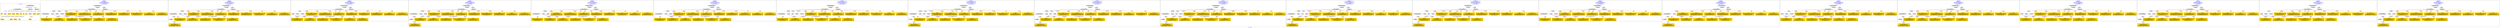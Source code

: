 digraph n0 {
fontcolor="blue"
remincross="true"
label="s07-s-13.json"
subgraph cluster_0 {
label="1-correct model"
n2[style="filled",color="white",fillcolor="lightgray",label="CulturalHeritageObject1"];
n3[shape="plaintext",style="filled",fillcolor="gold",label="dates"];
n4[style="filled",color="white",fillcolor="lightgray",label="Person1"];
n5[shape="plaintext",style="filled",fillcolor="gold",label="dimension"];
n6[shape="plaintext",style="filled",fillcolor="gold",label="technique"];
n7[shape="plaintext",style="filled",fillcolor="gold",label="credit_line"];
n8[shape="plaintext",style="filled",fillcolor="gold",label="origin"];
n9[shape="plaintext",style="filled",fillcolor="gold",label="title"];
n10[shape="plaintext",style="filled",fillcolor="gold",label="ac_id"];
n11[style="filled",color="white",fillcolor="lightgray",label="Concept1"];
n12[shape="plaintext",style="filled",fillcolor="gold",label="nationality"];
n13[shape="plaintext",style="filled",fillcolor="gold",label="birthDate"];
n14[shape="plaintext",style="filled",fillcolor="gold",label="deathDate"];
n15[shape="plaintext",style="filled",fillcolor="gold",label="name"];
n16[style="filled",color="white",fillcolor="lightgray",label="EuropeanaAggregation1"];
n17[style="filled",color="white",fillcolor="lightgray",label="WebResource1"];
n18[style="filled",color="white",fillcolor="lightgray",label="WebResource2"];
n19[shape="plaintext",style="filled",fillcolor="gold",label="image_url"];
n20[shape="plaintext",style="filled",fillcolor="gold",label="audio_url"];
n21[shape="plaintext",style="filled",fillcolor="gold",label="category"];
}
subgraph cluster_1 {
label="candidate 0\nlink coherence:1.0\nnode coherence:1.0\nconfidence:0.4348362742042045\nmapping score:0.5735168533061633\ncost:19.99956\n-precision:0.55-recall:0.58"
n23[style="filled",color="white",fillcolor="lightgray",label="CulturalHeritageObject1"];
n24[style="filled",color="white",fillcolor="lightgray",label="CulturalHeritageObject2"];
n25[style="filled",color="white",fillcolor="lightgray",label="Person1"];
n26[style="filled",color="white",fillcolor="lightgray",label="Concept1"];
n27[style="filled",color="white",fillcolor="lightgray",label="Document1"];
n28[style="filled",color="white",fillcolor="lightgray",label="EuropeanaAggregation1"];
n29[style="filled",color="white",fillcolor="lightgray",label="WebResource1"];
n30[shape="plaintext",style="filled",fillcolor="gold",label="deathDate\n[CulturalHeritageObject,description,0.311]\n[Person,biographicalInformation,0.245]\n[Person,dateOfDeath,0.225]\n[CulturalHeritageObject,provenance,0.22]"];
n31[shape="plaintext",style="filled",fillcolor="gold",label="audio_url\n[WebResource,classLink,0.658]\n[Document,classLink,0.321]\n[CulturalHeritageObject,description,0.013]\n[CulturalHeritageObject,provenance,0.008]"];
n32[shape="plaintext",style="filled",fillcolor="gold",label="image_url\n[WebResource,classLink,0.691]\n[Document,classLink,0.216]\n[CulturalHeritageObject,description,0.06]\n[Person,biographicalInformation,0.033]"];
n33[shape="plaintext",style="filled",fillcolor="gold",label="birthDate\n[Person,dateOfDeath,0.323]\n[Person,dateOfBirth,0.31]\n[CulturalHeritageObject,created,0.22]\n[CulturalHeritageObject,provenance,0.147]"];
n34[shape="plaintext",style="filled",fillcolor="gold",label="name\n[Person,nameOfThePerson,0.305]\n[CulturalHeritageObject,description,0.261]\n[Person,biographicalInformation,0.241]\n[CulturalHeritageObject,title,0.193]"];
n35[shape="plaintext",style="filled",fillcolor="gold",label="nationality\n[Person,countryAssociatedWithThePerson,0.703]\n[CulturalHeritageObject,provenance,0.13]\n[Concept,prefLabel,0.09]\n[CulturalHeritageObject,title,0.078]"];
n36[shape="plaintext",style="filled",fillcolor="gold",label="dimension\n[CulturalHeritageObject,extent,0.703]\n[CulturalHeritageObject,accessionNumber,0.134]\n[CulturalHeritageObject,description,0.096]\n[CulturalHeritageObject,provenance,0.068]"];
n37[shape="plaintext",style="filled",fillcolor="gold",label="dates\n[CulturalHeritageObject,created,0.383]\n[Person,dateOfDeath,0.271]\n[CulturalHeritageObject,description,0.186]\n[Person,biographicalInformation,0.161]"];
n38[shape="plaintext",style="filled",fillcolor="gold",label="technique\n[CulturalHeritageObject,medium,0.734]\n[CulturalHeritageObject,description,0.153]\n[Person,biographicalInformation,0.066]\n[CulturalHeritageObject,title,0.047]"];
n39[shape="plaintext",style="filled",fillcolor="gold",label="category\n[Person,biographicalInformation,0.308]\n[Concept,prefLabel,0.25]\n[CulturalHeritageObject,description,0.24]\n[CulturalHeritageObject,provenance,0.201]"];
n40[shape="plaintext",style="filled",fillcolor="gold",label="title\n[CulturalHeritageObject,description,0.36]\n[CulturalHeritageObject,title,0.344]\n[Person,biographicalInformation,0.194]\n[Concept,prefLabel,0.103]"];
n41[shape="plaintext",style="filled",fillcolor="gold",label="credit_line\n[CulturalHeritageObject,provenance,0.528]\n[CulturalHeritageObject,title,0.18]\n[CulturalHeritageObject,description,0.17]\n[Person,biographicalInformation,0.121]"];
n42[shape="plaintext",style="filled",fillcolor="gold",label="ac_id\n[CulturalHeritageObject,description,0.374]\n[CulturalHeritageObject,provenance,0.259]\n[Document,classLink,0.184]\n[CulturalHeritageObject,title,0.182]"];
n43[shape="plaintext",style="filled",fillcolor="gold",label="origin\n[Place,label,0.339]\n[CulturalHeritageObject,description,0.26]\n[CulturalHeritageObject,title,0.211]\n[Person,biographicalInformation,0.191]"];
}
subgraph cluster_2 {
label="candidate 1\nlink coherence:1.0\nnode coherence:1.0\nconfidence:0.4348362742042045\nmapping score:0.5735168533061633\ncost:19.99958\n-precision:0.55-recall:0.58"
n45[style="filled",color="white",fillcolor="lightgray",label="CulturalHeritageObject1"];
n46[style="filled",color="white",fillcolor="lightgray",label="CulturalHeritageObject2"];
n47[style="filled",color="white",fillcolor="lightgray",label="Person1"];
n48[style="filled",color="white",fillcolor="lightgray",label="Concept1"];
n49[style="filled",color="white",fillcolor="lightgray",label="Document2"];
n50[style="filled",color="white",fillcolor="lightgray",label="EuropeanaAggregation1"];
n51[style="filled",color="white",fillcolor="lightgray",label="WebResource1"];
n52[shape="plaintext",style="filled",fillcolor="gold",label="deathDate\n[CulturalHeritageObject,description,0.311]\n[Person,biographicalInformation,0.245]\n[Person,dateOfDeath,0.225]\n[CulturalHeritageObject,provenance,0.22]"];
n53[shape="plaintext",style="filled",fillcolor="gold",label="audio_url\n[WebResource,classLink,0.658]\n[Document,classLink,0.321]\n[CulturalHeritageObject,description,0.013]\n[CulturalHeritageObject,provenance,0.008]"];
n54[shape="plaintext",style="filled",fillcolor="gold",label="image_url\n[WebResource,classLink,0.691]\n[Document,classLink,0.216]\n[CulturalHeritageObject,description,0.06]\n[Person,biographicalInformation,0.033]"];
n55[shape="plaintext",style="filled",fillcolor="gold",label="birthDate\n[Person,dateOfDeath,0.323]\n[Person,dateOfBirth,0.31]\n[CulturalHeritageObject,created,0.22]\n[CulturalHeritageObject,provenance,0.147]"];
n56[shape="plaintext",style="filled",fillcolor="gold",label="name\n[Person,nameOfThePerson,0.305]\n[CulturalHeritageObject,description,0.261]\n[Person,biographicalInformation,0.241]\n[CulturalHeritageObject,title,0.193]"];
n57[shape="plaintext",style="filled",fillcolor="gold",label="nationality\n[Person,countryAssociatedWithThePerson,0.703]\n[CulturalHeritageObject,provenance,0.13]\n[Concept,prefLabel,0.09]\n[CulturalHeritageObject,title,0.078]"];
n58[shape="plaintext",style="filled",fillcolor="gold",label="dimension\n[CulturalHeritageObject,extent,0.703]\n[CulturalHeritageObject,accessionNumber,0.134]\n[CulturalHeritageObject,description,0.096]\n[CulturalHeritageObject,provenance,0.068]"];
n59[shape="plaintext",style="filled",fillcolor="gold",label="dates\n[CulturalHeritageObject,created,0.383]\n[Person,dateOfDeath,0.271]\n[CulturalHeritageObject,description,0.186]\n[Person,biographicalInformation,0.161]"];
n60[shape="plaintext",style="filled",fillcolor="gold",label="technique\n[CulturalHeritageObject,medium,0.734]\n[CulturalHeritageObject,description,0.153]\n[Person,biographicalInformation,0.066]\n[CulturalHeritageObject,title,0.047]"];
n61[shape="plaintext",style="filled",fillcolor="gold",label="category\n[Person,biographicalInformation,0.308]\n[Concept,prefLabel,0.25]\n[CulturalHeritageObject,description,0.24]\n[CulturalHeritageObject,provenance,0.201]"];
n62[shape="plaintext",style="filled",fillcolor="gold",label="title\n[CulturalHeritageObject,description,0.36]\n[CulturalHeritageObject,title,0.344]\n[Person,biographicalInformation,0.194]\n[Concept,prefLabel,0.103]"];
n63[shape="plaintext",style="filled",fillcolor="gold",label="credit_line\n[CulturalHeritageObject,provenance,0.528]\n[CulturalHeritageObject,title,0.18]\n[CulturalHeritageObject,description,0.17]\n[Person,biographicalInformation,0.121]"];
n64[shape="plaintext",style="filled",fillcolor="gold",label="ac_id\n[CulturalHeritageObject,description,0.374]\n[CulturalHeritageObject,provenance,0.259]\n[Document,classLink,0.184]\n[CulturalHeritageObject,title,0.182]"];
n65[shape="plaintext",style="filled",fillcolor="gold",label="origin\n[Place,label,0.339]\n[CulturalHeritageObject,description,0.26]\n[CulturalHeritageObject,title,0.211]\n[Person,biographicalInformation,0.191]"];
}
subgraph cluster_3 {
label="candidate 10\nlink coherence:1.0\nnode coherence:1.0\nconfidence:0.41738286420656795\nmapping score:0.5796038118783798\ncost:18.99958\n-precision:0.63-recall:0.63"
n67[style="filled",color="white",fillcolor="lightgray",label="CulturalHeritageObject1"];
n68[style="filled",color="white",fillcolor="lightgray",label="Person1"];
n69[style="filled",color="white",fillcolor="lightgray",label="Concept1"];
n70[style="filled",color="white",fillcolor="lightgray",label="Document1"];
n71[style="filled",color="white",fillcolor="lightgray",label="EuropeanaAggregation1"];
n72[style="filled",color="white",fillcolor="lightgray",label="WebResource1"];
n73[shape="plaintext",style="filled",fillcolor="gold",label="ac_id\n[CulturalHeritageObject,description,0.374]\n[CulturalHeritageObject,provenance,0.259]\n[Document,classLink,0.184]\n[CulturalHeritageObject,title,0.182]"];
n74[shape="plaintext",style="filled",fillcolor="gold",label="image_url\n[WebResource,classLink,0.691]\n[Document,classLink,0.216]\n[CulturalHeritageObject,description,0.06]\n[Person,biographicalInformation,0.033]"];
n75[shape="plaintext",style="filled",fillcolor="gold",label="deathDate\n[CulturalHeritageObject,description,0.311]\n[Person,biographicalInformation,0.245]\n[Person,dateOfDeath,0.225]\n[CulturalHeritageObject,provenance,0.22]"];
n76[shape="plaintext",style="filled",fillcolor="gold",label="audio_url\n[WebResource,classLink,0.658]\n[Document,classLink,0.321]\n[CulturalHeritageObject,description,0.013]\n[CulturalHeritageObject,provenance,0.008]"];
n77[shape="plaintext",style="filled",fillcolor="gold",label="birthDate\n[Person,dateOfDeath,0.323]\n[Person,dateOfBirth,0.31]\n[CulturalHeritageObject,created,0.22]\n[CulturalHeritageObject,provenance,0.147]"];
n78[shape="plaintext",style="filled",fillcolor="gold",label="name\n[Person,nameOfThePerson,0.305]\n[CulturalHeritageObject,description,0.261]\n[Person,biographicalInformation,0.241]\n[CulturalHeritageObject,title,0.193]"];
n79[shape="plaintext",style="filled",fillcolor="gold",label="nationality\n[Person,countryAssociatedWithThePerson,0.703]\n[CulturalHeritageObject,provenance,0.13]\n[Concept,prefLabel,0.09]\n[CulturalHeritageObject,title,0.078]"];
n80[shape="plaintext",style="filled",fillcolor="gold",label="dimension\n[CulturalHeritageObject,extent,0.703]\n[CulturalHeritageObject,accessionNumber,0.134]\n[CulturalHeritageObject,description,0.096]\n[CulturalHeritageObject,provenance,0.068]"];
n81[shape="plaintext",style="filled",fillcolor="gold",label="dates\n[CulturalHeritageObject,created,0.383]\n[Person,dateOfDeath,0.271]\n[CulturalHeritageObject,description,0.186]\n[Person,biographicalInformation,0.161]"];
n82[shape="plaintext",style="filled",fillcolor="gold",label="technique\n[CulturalHeritageObject,medium,0.734]\n[CulturalHeritageObject,description,0.153]\n[Person,biographicalInformation,0.066]\n[CulturalHeritageObject,title,0.047]"];
n83[shape="plaintext",style="filled",fillcolor="gold",label="category\n[Person,biographicalInformation,0.308]\n[Concept,prefLabel,0.25]\n[CulturalHeritageObject,description,0.24]\n[CulturalHeritageObject,provenance,0.201]"];
n84[shape="plaintext",style="filled",fillcolor="gold",label="title\n[CulturalHeritageObject,description,0.36]\n[CulturalHeritageObject,title,0.344]\n[Person,biographicalInformation,0.194]\n[Concept,prefLabel,0.103]"];
n85[shape="plaintext",style="filled",fillcolor="gold",label="credit_line\n[CulturalHeritageObject,provenance,0.528]\n[CulturalHeritageObject,title,0.18]\n[CulturalHeritageObject,description,0.17]\n[Person,biographicalInformation,0.121]"];
n86[shape="plaintext",style="filled",fillcolor="gold",label="origin\n[Place,label,0.339]\n[CulturalHeritageObject,description,0.26]\n[CulturalHeritageObject,title,0.211]\n[Person,biographicalInformation,0.191]"];
}
subgraph cluster_4 {
label="candidate 11\nlink coherence:1.0\nnode coherence:1.0\nconfidence:0.41738286420656795\nmapping score:0.5796038118783798\ncost:19.99958\n-precision:0.6-recall:0.63"
n88[style="filled",color="white",fillcolor="lightgray",label="CulturalHeritageObject1"];
n89[style="filled",color="white",fillcolor="lightgray",label="CulturalHeritageObject2"];
n90[style="filled",color="white",fillcolor="lightgray",label="Person1"];
n91[style="filled",color="white",fillcolor="lightgray",label="Concept1"];
n92[style="filled",color="white",fillcolor="lightgray",label="Document2"];
n93[style="filled",color="white",fillcolor="lightgray",label="EuropeanaAggregation1"];
n94[style="filled",color="white",fillcolor="lightgray",label="WebResource1"];
n95[shape="plaintext",style="filled",fillcolor="gold",label="ac_id\n[CulturalHeritageObject,description,0.374]\n[CulturalHeritageObject,provenance,0.259]\n[Document,classLink,0.184]\n[CulturalHeritageObject,title,0.182]"];
n96[shape="plaintext",style="filled",fillcolor="gold",label="image_url\n[WebResource,classLink,0.691]\n[Document,classLink,0.216]\n[CulturalHeritageObject,description,0.06]\n[Person,biographicalInformation,0.033]"];
n97[shape="plaintext",style="filled",fillcolor="gold",label="deathDate\n[CulturalHeritageObject,description,0.311]\n[Person,biographicalInformation,0.245]\n[Person,dateOfDeath,0.225]\n[CulturalHeritageObject,provenance,0.22]"];
n98[shape="plaintext",style="filled",fillcolor="gold",label="audio_url\n[WebResource,classLink,0.658]\n[Document,classLink,0.321]\n[CulturalHeritageObject,description,0.013]\n[CulturalHeritageObject,provenance,0.008]"];
n99[shape="plaintext",style="filled",fillcolor="gold",label="birthDate\n[Person,dateOfDeath,0.323]\n[Person,dateOfBirth,0.31]\n[CulturalHeritageObject,created,0.22]\n[CulturalHeritageObject,provenance,0.147]"];
n100[shape="plaintext",style="filled",fillcolor="gold",label="name\n[Person,nameOfThePerson,0.305]\n[CulturalHeritageObject,description,0.261]\n[Person,biographicalInformation,0.241]\n[CulturalHeritageObject,title,0.193]"];
n101[shape="plaintext",style="filled",fillcolor="gold",label="nationality\n[Person,countryAssociatedWithThePerson,0.703]\n[CulturalHeritageObject,provenance,0.13]\n[Concept,prefLabel,0.09]\n[CulturalHeritageObject,title,0.078]"];
n102[shape="plaintext",style="filled",fillcolor="gold",label="dimension\n[CulturalHeritageObject,extent,0.703]\n[CulturalHeritageObject,accessionNumber,0.134]\n[CulturalHeritageObject,description,0.096]\n[CulturalHeritageObject,provenance,0.068]"];
n103[shape="plaintext",style="filled",fillcolor="gold",label="dates\n[CulturalHeritageObject,created,0.383]\n[Person,dateOfDeath,0.271]\n[CulturalHeritageObject,description,0.186]\n[Person,biographicalInformation,0.161]"];
n104[shape="plaintext",style="filled",fillcolor="gold",label="technique\n[CulturalHeritageObject,medium,0.734]\n[CulturalHeritageObject,description,0.153]\n[Person,biographicalInformation,0.066]\n[CulturalHeritageObject,title,0.047]"];
n105[shape="plaintext",style="filled",fillcolor="gold",label="category\n[Person,biographicalInformation,0.308]\n[Concept,prefLabel,0.25]\n[CulturalHeritageObject,description,0.24]\n[CulturalHeritageObject,provenance,0.201]"];
n106[shape="plaintext",style="filled",fillcolor="gold",label="title\n[CulturalHeritageObject,description,0.36]\n[CulturalHeritageObject,title,0.344]\n[Person,biographicalInformation,0.194]\n[Concept,prefLabel,0.103]"];
n107[shape="plaintext",style="filled",fillcolor="gold",label="credit_line\n[CulturalHeritageObject,provenance,0.528]\n[CulturalHeritageObject,title,0.18]\n[CulturalHeritageObject,description,0.17]\n[Person,biographicalInformation,0.121]"];
n108[shape="plaintext",style="filled",fillcolor="gold",label="origin\n[Place,label,0.339]\n[CulturalHeritageObject,description,0.26]\n[CulturalHeritageObject,title,0.211]\n[Person,biographicalInformation,0.191]"];
}
subgraph cluster_5 {
label="candidate 12\nlink coherence:1.0\nnode coherence:1.0\nconfidence:0.4119215650643274\nmapping score:0.5777833788309662\ncost:18.99959\n-precision:0.68-recall:0.68"
n110[style="filled",color="white",fillcolor="lightgray",label="CulturalHeritageObject1"];
n111[style="filled",color="white",fillcolor="lightgray",label="CulturalHeritageObject2"];
n112[style="filled",color="white",fillcolor="lightgray",label="Person1"];
n113[style="filled",color="white",fillcolor="lightgray",label="Concept1"];
n114[style="filled",color="white",fillcolor="lightgray",label="EuropeanaAggregation1"];
n115[style="filled",color="white",fillcolor="lightgray",label="WebResource1"];
n116[shape="plaintext",style="filled",fillcolor="gold",label="audio_url\n[WebResource,classLink,0.658]\n[Document,classLink,0.321]\n[CulturalHeritageObject,description,0.013]\n[CulturalHeritageObject,provenance,0.008]"];
n117[shape="plaintext",style="filled",fillcolor="gold",label="image_url\n[WebResource,classLink,0.691]\n[Document,classLink,0.216]\n[CulturalHeritageObject,description,0.06]\n[Person,biographicalInformation,0.033]"];
n118[shape="plaintext",style="filled",fillcolor="gold",label="deathDate\n[CulturalHeritageObject,description,0.311]\n[Person,biographicalInformation,0.245]\n[Person,dateOfDeath,0.225]\n[CulturalHeritageObject,provenance,0.22]"];
n119[shape="plaintext",style="filled",fillcolor="gold",label="birthDate\n[Person,dateOfDeath,0.323]\n[Person,dateOfBirth,0.31]\n[CulturalHeritageObject,created,0.22]\n[CulturalHeritageObject,provenance,0.147]"];
n120[shape="plaintext",style="filled",fillcolor="gold",label="name\n[Person,nameOfThePerson,0.305]\n[CulturalHeritageObject,description,0.261]\n[Person,biographicalInformation,0.241]\n[CulturalHeritageObject,title,0.193]"];
n121[shape="plaintext",style="filled",fillcolor="gold",label="nationality\n[Person,countryAssociatedWithThePerson,0.703]\n[CulturalHeritageObject,provenance,0.13]\n[Concept,prefLabel,0.09]\n[CulturalHeritageObject,title,0.078]"];
n122[shape="plaintext",style="filled",fillcolor="gold",label="dimension\n[CulturalHeritageObject,extent,0.703]\n[CulturalHeritageObject,accessionNumber,0.134]\n[CulturalHeritageObject,description,0.096]\n[CulturalHeritageObject,provenance,0.068]"];
n123[shape="plaintext",style="filled",fillcolor="gold",label="dates\n[CulturalHeritageObject,created,0.383]\n[Person,dateOfDeath,0.271]\n[CulturalHeritageObject,description,0.186]\n[Person,biographicalInformation,0.161]"];
n124[shape="plaintext",style="filled",fillcolor="gold",label="technique\n[CulturalHeritageObject,medium,0.734]\n[CulturalHeritageObject,description,0.153]\n[Person,biographicalInformation,0.066]\n[CulturalHeritageObject,title,0.047]"];
n125[shape="plaintext",style="filled",fillcolor="gold",label="category\n[Person,biographicalInformation,0.308]\n[Concept,prefLabel,0.25]\n[CulturalHeritageObject,description,0.24]\n[CulturalHeritageObject,provenance,0.201]"];
n126[shape="plaintext",style="filled",fillcolor="gold",label="title\n[CulturalHeritageObject,description,0.36]\n[CulturalHeritageObject,title,0.344]\n[Person,biographicalInformation,0.194]\n[Concept,prefLabel,0.103]"];
n127[shape="plaintext",style="filled",fillcolor="gold",label="credit_line\n[CulturalHeritageObject,provenance,0.528]\n[CulturalHeritageObject,title,0.18]\n[CulturalHeritageObject,description,0.17]\n[Person,biographicalInformation,0.121]"];
n128[shape="plaintext",style="filled",fillcolor="gold",label="ac_id\n[CulturalHeritageObject,description,0.374]\n[CulturalHeritageObject,provenance,0.259]\n[Document,classLink,0.184]\n[CulturalHeritageObject,title,0.182]"];
n129[shape="plaintext",style="filled",fillcolor="gold",label="origin\n[Place,label,0.339]\n[CulturalHeritageObject,description,0.26]\n[CulturalHeritageObject,title,0.211]\n[Person,biographicalInformation,0.191]"];
}
subgraph cluster_6 {
label="candidate 13\nlink coherence:1.0\nnode coherence:1.0\nconfidence:0.4041060173251361\nmapping score:0.5751781962512358\ncost:18.99959\n-precision:0.68-recall:0.68"
n131[style="filled",color="white",fillcolor="lightgray",label="CulturalHeritageObject1"];
n132[style="filled",color="white",fillcolor="lightgray",label="CulturalHeritageObject2"];
n133[style="filled",color="white",fillcolor="lightgray",label="Person1"];
n134[style="filled",color="white",fillcolor="lightgray",label="Concept1"];
n135[style="filled",color="white",fillcolor="lightgray",label="EuropeanaAggregation1"];
n136[style="filled",color="white",fillcolor="lightgray",label="WebResource1"];
n137[shape="plaintext",style="filled",fillcolor="gold",label="ac_id\n[CulturalHeritageObject,description,0.374]\n[CulturalHeritageObject,provenance,0.259]\n[Document,classLink,0.184]\n[CulturalHeritageObject,title,0.182]"];
n138[shape="plaintext",style="filled",fillcolor="gold",label="image_url\n[WebResource,classLink,0.691]\n[Document,classLink,0.216]\n[CulturalHeritageObject,description,0.06]\n[Person,biographicalInformation,0.033]"];
n139[shape="plaintext",style="filled",fillcolor="gold",label="deathDate\n[CulturalHeritageObject,description,0.311]\n[Person,biographicalInformation,0.245]\n[Person,dateOfDeath,0.225]\n[CulturalHeritageObject,provenance,0.22]"];
n140[shape="plaintext",style="filled",fillcolor="gold",label="birthDate\n[Person,dateOfDeath,0.323]\n[Person,dateOfBirth,0.31]\n[CulturalHeritageObject,created,0.22]\n[CulturalHeritageObject,provenance,0.147]"];
n141[shape="plaintext",style="filled",fillcolor="gold",label="name\n[Person,nameOfThePerson,0.305]\n[CulturalHeritageObject,description,0.261]\n[Person,biographicalInformation,0.241]\n[CulturalHeritageObject,title,0.193]"];
n142[shape="plaintext",style="filled",fillcolor="gold",label="nationality\n[Person,countryAssociatedWithThePerson,0.703]\n[CulturalHeritageObject,provenance,0.13]\n[Concept,prefLabel,0.09]\n[CulturalHeritageObject,title,0.078]"];
n143[shape="plaintext",style="filled",fillcolor="gold",label="dimension\n[CulturalHeritageObject,extent,0.703]\n[CulturalHeritageObject,accessionNumber,0.134]\n[CulturalHeritageObject,description,0.096]\n[CulturalHeritageObject,provenance,0.068]"];
n144[shape="plaintext",style="filled",fillcolor="gold",label="dates\n[CulturalHeritageObject,created,0.383]\n[Person,dateOfDeath,0.271]\n[CulturalHeritageObject,description,0.186]\n[Person,biographicalInformation,0.161]"];
n145[shape="plaintext",style="filled",fillcolor="gold",label="technique\n[CulturalHeritageObject,medium,0.734]\n[CulturalHeritageObject,description,0.153]\n[Person,biographicalInformation,0.066]\n[CulturalHeritageObject,title,0.047]"];
n146[shape="plaintext",style="filled",fillcolor="gold",label="category\n[Person,biographicalInformation,0.308]\n[Concept,prefLabel,0.25]\n[CulturalHeritageObject,description,0.24]\n[CulturalHeritageObject,provenance,0.201]"];
n147[shape="plaintext",style="filled",fillcolor="gold",label="title\n[CulturalHeritageObject,description,0.36]\n[CulturalHeritageObject,title,0.344]\n[Person,biographicalInformation,0.194]\n[Concept,prefLabel,0.103]"];
n148[shape="plaintext",style="filled",fillcolor="gold",label="credit_line\n[CulturalHeritageObject,provenance,0.528]\n[CulturalHeritageObject,title,0.18]\n[CulturalHeritageObject,description,0.17]\n[Person,biographicalInformation,0.121]"];
n149[shape="plaintext",style="filled",fillcolor="gold",label="audio_url\n[WebResource,classLink,0.658]\n[Document,classLink,0.321]\n[CulturalHeritageObject,description,0.013]\n[CulturalHeritageObject,provenance,0.008]"];
n150[shape="plaintext",style="filled",fillcolor="gold",label="origin\n[Place,label,0.339]\n[CulturalHeritageObject,description,0.26]\n[CulturalHeritageObject,title,0.211]\n[Person,biographicalInformation,0.191]"];
}
subgraph cluster_7 {
label="candidate 14\nlink coherence:0.9523809523809523\nnode coherence:1.0\nconfidence:0.4348362742042045\nmapping score:0.5735168533061633\ncost:20.99956\n-precision:0.52-recall:0.58"
n152[style="filled",color="white",fillcolor="lightgray",label="CulturalHeritageObject1"];
n153[style="filled",color="white",fillcolor="lightgray",label="CulturalHeritageObject2"];
n154[style="filled",color="white",fillcolor="lightgray",label="Person1"];
n155[style="filled",color="white",fillcolor="lightgray",label="Place1"];
n156[style="filled",color="white",fillcolor="lightgray",label="Concept1"];
n157[style="filled",color="white",fillcolor="lightgray",label="Document1"];
n158[style="filled",color="white",fillcolor="lightgray",label="EuropeanaAggregation1"];
n159[style="filled",color="white",fillcolor="lightgray",label="WebResource1"];
n160[shape="plaintext",style="filled",fillcolor="gold",label="deathDate\n[CulturalHeritageObject,description,0.311]\n[Person,biographicalInformation,0.245]\n[Person,dateOfDeath,0.225]\n[CulturalHeritageObject,provenance,0.22]"];
n161[shape="plaintext",style="filled",fillcolor="gold",label="audio_url\n[WebResource,classLink,0.658]\n[Document,classLink,0.321]\n[CulturalHeritageObject,description,0.013]\n[CulturalHeritageObject,provenance,0.008]"];
n162[shape="plaintext",style="filled",fillcolor="gold",label="image_url\n[WebResource,classLink,0.691]\n[Document,classLink,0.216]\n[CulturalHeritageObject,description,0.06]\n[Person,biographicalInformation,0.033]"];
n163[shape="plaintext",style="filled",fillcolor="gold",label="birthDate\n[Person,dateOfDeath,0.323]\n[Person,dateOfBirth,0.31]\n[CulturalHeritageObject,created,0.22]\n[CulturalHeritageObject,provenance,0.147]"];
n164[shape="plaintext",style="filled",fillcolor="gold",label="name\n[Person,nameOfThePerson,0.305]\n[CulturalHeritageObject,description,0.261]\n[Person,biographicalInformation,0.241]\n[CulturalHeritageObject,title,0.193]"];
n165[shape="plaintext",style="filled",fillcolor="gold",label="nationality\n[Person,countryAssociatedWithThePerson,0.703]\n[CulturalHeritageObject,provenance,0.13]\n[Concept,prefLabel,0.09]\n[CulturalHeritageObject,title,0.078]"];
n166[shape="plaintext",style="filled",fillcolor="gold",label="dimension\n[CulturalHeritageObject,extent,0.703]\n[CulturalHeritageObject,accessionNumber,0.134]\n[CulturalHeritageObject,description,0.096]\n[CulturalHeritageObject,provenance,0.068]"];
n167[shape="plaintext",style="filled",fillcolor="gold",label="dates\n[CulturalHeritageObject,created,0.383]\n[Person,dateOfDeath,0.271]\n[CulturalHeritageObject,description,0.186]\n[Person,biographicalInformation,0.161]"];
n168[shape="plaintext",style="filled",fillcolor="gold",label="technique\n[CulturalHeritageObject,medium,0.734]\n[CulturalHeritageObject,description,0.153]\n[Person,biographicalInformation,0.066]\n[CulturalHeritageObject,title,0.047]"];
n169[shape="plaintext",style="filled",fillcolor="gold",label="category\n[Person,biographicalInformation,0.308]\n[Concept,prefLabel,0.25]\n[CulturalHeritageObject,description,0.24]\n[CulturalHeritageObject,provenance,0.201]"];
n170[shape="plaintext",style="filled",fillcolor="gold",label="title\n[CulturalHeritageObject,description,0.36]\n[CulturalHeritageObject,title,0.344]\n[Person,biographicalInformation,0.194]\n[Concept,prefLabel,0.103]"];
n171[shape="plaintext",style="filled",fillcolor="gold",label="credit_line\n[CulturalHeritageObject,provenance,0.528]\n[CulturalHeritageObject,title,0.18]\n[CulturalHeritageObject,description,0.17]\n[Person,biographicalInformation,0.121]"];
n172[shape="plaintext",style="filled",fillcolor="gold",label="ac_id\n[CulturalHeritageObject,description,0.374]\n[CulturalHeritageObject,provenance,0.259]\n[Document,classLink,0.184]\n[CulturalHeritageObject,title,0.182]"];
n173[shape="plaintext",style="filled",fillcolor="gold",label="origin\n[Place,label,0.339]\n[CulturalHeritageObject,description,0.26]\n[CulturalHeritageObject,title,0.211]\n[Person,biographicalInformation,0.191]"];
}
subgraph cluster_8 {
label="candidate 15\nlink coherence:0.9523809523809523\nnode coherence:1.0\nconfidence:0.4348362742042045\nmapping score:0.5735168533061633\ncost:20.99958\n-precision:0.52-recall:0.58"
n175[style="filled",color="white",fillcolor="lightgray",label="CulturalHeritageObject1"];
n176[style="filled",color="white",fillcolor="lightgray",label="CulturalHeritageObject2"];
n177[style="filled",color="white",fillcolor="lightgray",label="Person1"];
n178[style="filled",color="white",fillcolor="lightgray",label="Place1"];
n179[style="filled",color="white",fillcolor="lightgray",label="Concept1"];
n180[style="filled",color="white",fillcolor="lightgray",label="Document2"];
n181[style="filled",color="white",fillcolor="lightgray",label="EuropeanaAggregation1"];
n182[style="filled",color="white",fillcolor="lightgray",label="WebResource1"];
n183[shape="plaintext",style="filled",fillcolor="gold",label="deathDate\n[CulturalHeritageObject,description,0.311]\n[Person,biographicalInformation,0.245]\n[Person,dateOfDeath,0.225]\n[CulturalHeritageObject,provenance,0.22]"];
n184[shape="plaintext",style="filled",fillcolor="gold",label="audio_url\n[WebResource,classLink,0.658]\n[Document,classLink,0.321]\n[CulturalHeritageObject,description,0.013]\n[CulturalHeritageObject,provenance,0.008]"];
n185[shape="plaintext",style="filled",fillcolor="gold",label="image_url\n[WebResource,classLink,0.691]\n[Document,classLink,0.216]\n[CulturalHeritageObject,description,0.06]\n[Person,biographicalInformation,0.033]"];
n186[shape="plaintext",style="filled",fillcolor="gold",label="birthDate\n[Person,dateOfDeath,0.323]\n[Person,dateOfBirth,0.31]\n[CulturalHeritageObject,created,0.22]\n[CulturalHeritageObject,provenance,0.147]"];
n187[shape="plaintext",style="filled",fillcolor="gold",label="name\n[Person,nameOfThePerson,0.305]\n[CulturalHeritageObject,description,0.261]\n[Person,biographicalInformation,0.241]\n[CulturalHeritageObject,title,0.193]"];
n188[shape="plaintext",style="filled",fillcolor="gold",label="nationality\n[Person,countryAssociatedWithThePerson,0.703]\n[CulturalHeritageObject,provenance,0.13]\n[Concept,prefLabel,0.09]\n[CulturalHeritageObject,title,0.078]"];
n189[shape="plaintext",style="filled",fillcolor="gold",label="dimension\n[CulturalHeritageObject,extent,0.703]\n[CulturalHeritageObject,accessionNumber,0.134]\n[CulturalHeritageObject,description,0.096]\n[CulturalHeritageObject,provenance,0.068]"];
n190[shape="plaintext",style="filled",fillcolor="gold",label="dates\n[CulturalHeritageObject,created,0.383]\n[Person,dateOfDeath,0.271]\n[CulturalHeritageObject,description,0.186]\n[Person,biographicalInformation,0.161]"];
n191[shape="plaintext",style="filled",fillcolor="gold",label="technique\n[CulturalHeritageObject,medium,0.734]\n[CulturalHeritageObject,description,0.153]\n[Person,biographicalInformation,0.066]\n[CulturalHeritageObject,title,0.047]"];
n192[shape="plaintext",style="filled",fillcolor="gold",label="category\n[Person,biographicalInformation,0.308]\n[Concept,prefLabel,0.25]\n[CulturalHeritageObject,description,0.24]\n[CulturalHeritageObject,provenance,0.201]"];
n193[shape="plaintext",style="filled",fillcolor="gold",label="title\n[CulturalHeritageObject,description,0.36]\n[CulturalHeritageObject,title,0.344]\n[Person,biographicalInformation,0.194]\n[Concept,prefLabel,0.103]"];
n194[shape="plaintext",style="filled",fillcolor="gold",label="credit_line\n[CulturalHeritageObject,provenance,0.528]\n[CulturalHeritageObject,title,0.18]\n[CulturalHeritageObject,description,0.17]\n[Person,biographicalInformation,0.121]"];
n195[shape="plaintext",style="filled",fillcolor="gold",label="ac_id\n[CulturalHeritageObject,description,0.374]\n[CulturalHeritageObject,provenance,0.259]\n[Document,classLink,0.184]\n[CulturalHeritageObject,title,0.182]"];
n196[shape="plaintext",style="filled",fillcolor="gold",label="origin\n[Place,label,0.339]\n[CulturalHeritageObject,description,0.26]\n[CulturalHeritageObject,title,0.211]\n[Person,biographicalInformation,0.191]"];
}
subgraph cluster_9 {
label="candidate 16\nlink coherence:0.9523809523809523\nnode coherence:1.0\nconfidence:0.42957151487288237\nmapping score:0.5836666954338179\ncost:20.99958\n-precision:0.67-recall:0.74"
n198[style="filled",color="white",fillcolor="lightgray",label="CulturalHeritageObject1"];
n199[style="filled",color="white",fillcolor="lightgray",label="CulturalHeritageObject2"];
n200[style="filled",color="white",fillcolor="lightgray",label="Person1"];
n201[style="filled",color="white",fillcolor="lightgray",label="Place1"];
n202[style="filled",color="white",fillcolor="lightgray",label="Concept1"];
n203[style="filled",color="white",fillcolor="lightgray",label="Document2"];
n204[style="filled",color="white",fillcolor="lightgray",label="EuropeanaAggregation1"];
n205[style="filled",color="white",fillcolor="lightgray",label="WebResource1"];
n206[shape="plaintext",style="filled",fillcolor="gold",label="ac_id\n[CulturalHeritageObject,description,0.374]\n[CulturalHeritageObject,provenance,0.259]\n[Document,classLink,0.184]\n[CulturalHeritageObject,title,0.182]"];
n207[shape="plaintext",style="filled",fillcolor="gold",label="audio_url\n[WebResource,classLink,0.658]\n[Document,classLink,0.321]\n[CulturalHeritageObject,description,0.013]\n[CulturalHeritageObject,provenance,0.008]"];
n208[shape="plaintext",style="filled",fillcolor="gold",label="image_url\n[WebResource,classLink,0.691]\n[Document,classLink,0.216]\n[CulturalHeritageObject,description,0.06]\n[Person,biographicalInformation,0.033]"];
n209[shape="plaintext",style="filled",fillcolor="gold",label="deathDate\n[CulturalHeritageObject,description,0.311]\n[Person,biographicalInformation,0.245]\n[Person,dateOfDeath,0.225]\n[CulturalHeritageObject,provenance,0.22]"];
n210[shape="plaintext",style="filled",fillcolor="gold",label="birthDate\n[Person,dateOfDeath,0.323]\n[Person,dateOfBirth,0.31]\n[CulturalHeritageObject,created,0.22]\n[CulturalHeritageObject,provenance,0.147]"];
n211[shape="plaintext",style="filled",fillcolor="gold",label="name\n[Person,nameOfThePerson,0.305]\n[CulturalHeritageObject,description,0.261]\n[Person,biographicalInformation,0.241]\n[CulturalHeritageObject,title,0.193]"];
n212[shape="plaintext",style="filled",fillcolor="gold",label="nationality\n[Person,countryAssociatedWithThePerson,0.703]\n[CulturalHeritageObject,provenance,0.13]\n[Concept,prefLabel,0.09]\n[CulturalHeritageObject,title,0.078]"];
n213[shape="plaintext",style="filled",fillcolor="gold",label="dimension\n[CulturalHeritageObject,extent,0.703]\n[CulturalHeritageObject,accessionNumber,0.134]\n[CulturalHeritageObject,description,0.096]\n[CulturalHeritageObject,provenance,0.068]"];
n214[shape="plaintext",style="filled",fillcolor="gold",label="dates\n[CulturalHeritageObject,created,0.383]\n[Person,dateOfDeath,0.271]\n[CulturalHeritageObject,description,0.186]\n[Person,biographicalInformation,0.161]"];
n215[shape="plaintext",style="filled",fillcolor="gold",label="technique\n[CulturalHeritageObject,medium,0.734]\n[CulturalHeritageObject,description,0.153]\n[Person,biographicalInformation,0.066]\n[CulturalHeritageObject,title,0.047]"];
n216[shape="plaintext",style="filled",fillcolor="gold",label="category\n[Person,biographicalInformation,0.308]\n[Concept,prefLabel,0.25]\n[CulturalHeritageObject,description,0.24]\n[CulturalHeritageObject,provenance,0.201]"];
n217[shape="plaintext",style="filled",fillcolor="gold",label="credit_line\n[CulturalHeritageObject,provenance,0.528]\n[CulturalHeritageObject,title,0.18]\n[CulturalHeritageObject,description,0.17]\n[Person,biographicalInformation,0.121]"];
n218[shape="plaintext",style="filled",fillcolor="gold",label="origin\n[Place,label,0.339]\n[CulturalHeritageObject,description,0.26]\n[CulturalHeritageObject,title,0.211]\n[Person,biographicalInformation,0.191]"];
n219[shape="plaintext",style="filled",fillcolor="gold",label="title\n[CulturalHeritageObject,description,0.36]\n[CulturalHeritageObject,title,0.344]\n[Person,biographicalInformation,0.194]\n[Concept,prefLabel,0.103]"];
}
subgraph cluster_10 {
label="candidate 17\nlink coherence:0.9523809523809523\nnode coherence:1.0\nconfidence:0.4272359085707321\nmapping score:0.5828881599997678\ncost:20.99958\n-precision:0.62-recall:0.68"
n221[style="filled",color="white",fillcolor="lightgray",label="CulturalHeritageObject1"];
n222[style="filled",color="white",fillcolor="lightgray",label="CulturalHeritageObject2"];
n223[style="filled",color="white",fillcolor="lightgray",label="Person1"];
n224[style="filled",color="white",fillcolor="lightgray",label="Place1"];
n225[style="filled",color="white",fillcolor="lightgray",label="Concept1"];
n226[style="filled",color="white",fillcolor="lightgray",label="Document2"];
n227[style="filled",color="white",fillcolor="lightgray",label="EuropeanaAggregation1"];
n228[style="filled",color="white",fillcolor="lightgray",label="WebResource1"];
n229[shape="plaintext",style="filled",fillcolor="gold",label="ac_id\n[CulturalHeritageObject,description,0.374]\n[CulturalHeritageObject,provenance,0.259]\n[Document,classLink,0.184]\n[CulturalHeritageObject,title,0.182]"];
n230[shape="plaintext",style="filled",fillcolor="gold",label="audio_url\n[WebResource,classLink,0.658]\n[Document,classLink,0.321]\n[CulturalHeritageObject,description,0.013]\n[CulturalHeritageObject,provenance,0.008]"];
n231[shape="plaintext",style="filled",fillcolor="gold",label="image_url\n[WebResource,classLink,0.691]\n[Document,classLink,0.216]\n[CulturalHeritageObject,description,0.06]\n[Person,biographicalInformation,0.033]"];
n232[shape="plaintext",style="filled",fillcolor="gold",label="deathDate\n[CulturalHeritageObject,description,0.311]\n[Person,biographicalInformation,0.245]\n[Person,dateOfDeath,0.225]\n[CulturalHeritageObject,provenance,0.22]"];
n233[shape="plaintext",style="filled",fillcolor="gold",label="birthDate\n[Person,dateOfDeath,0.323]\n[Person,dateOfBirth,0.31]\n[CulturalHeritageObject,created,0.22]\n[CulturalHeritageObject,provenance,0.147]"];
n234[shape="plaintext",style="filled",fillcolor="gold",label="name\n[Person,nameOfThePerson,0.305]\n[CulturalHeritageObject,description,0.261]\n[Person,biographicalInformation,0.241]\n[CulturalHeritageObject,title,0.193]"];
n235[shape="plaintext",style="filled",fillcolor="gold",label="nationality\n[Person,countryAssociatedWithThePerson,0.703]\n[CulturalHeritageObject,provenance,0.13]\n[Concept,prefLabel,0.09]\n[CulturalHeritageObject,title,0.078]"];
n236[shape="plaintext",style="filled",fillcolor="gold",label="dimension\n[CulturalHeritageObject,extent,0.703]\n[CulturalHeritageObject,accessionNumber,0.134]\n[CulturalHeritageObject,description,0.096]\n[CulturalHeritageObject,provenance,0.068]"];
n237[shape="plaintext",style="filled",fillcolor="gold",label="dates\n[CulturalHeritageObject,created,0.383]\n[Person,dateOfDeath,0.271]\n[CulturalHeritageObject,description,0.186]\n[Person,biographicalInformation,0.161]"];
n238[shape="plaintext",style="filled",fillcolor="gold",label="technique\n[CulturalHeritageObject,medium,0.734]\n[CulturalHeritageObject,description,0.153]\n[Person,biographicalInformation,0.066]\n[CulturalHeritageObject,title,0.047]"];
n239[shape="plaintext",style="filled",fillcolor="gold",label="category\n[Person,biographicalInformation,0.308]\n[Concept,prefLabel,0.25]\n[CulturalHeritageObject,description,0.24]\n[CulturalHeritageObject,provenance,0.201]"];
n240[shape="plaintext",style="filled",fillcolor="gold",label="title\n[CulturalHeritageObject,description,0.36]\n[CulturalHeritageObject,title,0.344]\n[Person,biographicalInformation,0.194]\n[Concept,prefLabel,0.103]"];
n241[shape="plaintext",style="filled",fillcolor="gold",label="credit_line\n[CulturalHeritageObject,provenance,0.528]\n[CulturalHeritageObject,title,0.18]\n[CulturalHeritageObject,description,0.17]\n[Person,biographicalInformation,0.121]"];
n242[shape="plaintext",style="filled",fillcolor="gold",label="origin\n[Place,label,0.339]\n[CulturalHeritageObject,description,0.26]\n[CulturalHeritageObject,title,0.211]\n[Person,biographicalInformation,0.191]"];
}
subgraph cluster_11 {
label="candidate 18\nlink coherence:0.9523809523809523\nnode coherence:1.0\nconfidence:0.4197184705087182\nmapping score:0.5803823473124299\ncost:20.99958\n-precision:0.62-recall:0.68"
n244[style="filled",color="white",fillcolor="lightgray",label="CulturalHeritageObject1"];
n245[style="filled",color="white",fillcolor="lightgray",label="CulturalHeritageObject2"];
n246[style="filled",color="white",fillcolor="lightgray",label="Person1"];
n247[style="filled",color="white",fillcolor="lightgray",label="Place1"];
n248[style="filled",color="white",fillcolor="lightgray",label="Concept1"];
n249[style="filled",color="white",fillcolor="lightgray",label="Document2"];
n250[style="filled",color="white",fillcolor="lightgray",label="EuropeanaAggregation1"];
n251[style="filled",color="white",fillcolor="lightgray",label="WebResource1"];
n252[shape="plaintext",style="filled",fillcolor="gold",label="ac_id\n[CulturalHeritageObject,description,0.374]\n[CulturalHeritageObject,provenance,0.259]\n[Document,classLink,0.184]\n[CulturalHeritageObject,title,0.182]"];
n253[shape="plaintext",style="filled",fillcolor="gold",label="image_url\n[WebResource,classLink,0.691]\n[Document,classLink,0.216]\n[CulturalHeritageObject,description,0.06]\n[Person,biographicalInformation,0.033]"];
n254[shape="plaintext",style="filled",fillcolor="gold",label="deathDate\n[CulturalHeritageObject,description,0.311]\n[Person,biographicalInformation,0.245]\n[Person,dateOfDeath,0.225]\n[CulturalHeritageObject,provenance,0.22]"];
n255[shape="plaintext",style="filled",fillcolor="gold",label="audio_url\n[WebResource,classLink,0.658]\n[Document,classLink,0.321]\n[CulturalHeritageObject,description,0.013]\n[CulturalHeritageObject,provenance,0.008]"];
n256[shape="plaintext",style="filled",fillcolor="gold",label="birthDate\n[Person,dateOfDeath,0.323]\n[Person,dateOfBirth,0.31]\n[CulturalHeritageObject,created,0.22]\n[CulturalHeritageObject,provenance,0.147]"];
n257[shape="plaintext",style="filled",fillcolor="gold",label="name\n[Person,nameOfThePerson,0.305]\n[CulturalHeritageObject,description,0.261]\n[Person,biographicalInformation,0.241]\n[CulturalHeritageObject,title,0.193]"];
n258[shape="plaintext",style="filled",fillcolor="gold",label="nationality\n[Person,countryAssociatedWithThePerson,0.703]\n[CulturalHeritageObject,provenance,0.13]\n[Concept,prefLabel,0.09]\n[CulturalHeritageObject,title,0.078]"];
n259[shape="plaintext",style="filled",fillcolor="gold",label="dimension\n[CulturalHeritageObject,extent,0.703]\n[CulturalHeritageObject,accessionNumber,0.134]\n[CulturalHeritageObject,description,0.096]\n[CulturalHeritageObject,provenance,0.068]"];
n260[shape="plaintext",style="filled",fillcolor="gold",label="dates\n[CulturalHeritageObject,created,0.383]\n[Person,dateOfDeath,0.271]\n[CulturalHeritageObject,description,0.186]\n[Person,biographicalInformation,0.161]"];
n261[shape="plaintext",style="filled",fillcolor="gold",label="technique\n[CulturalHeritageObject,medium,0.734]\n[CulturalHeritageObject,description,0.153]\n[Person,biographicalInformation,0.066]\n[CulturalHeritageObject,title,0.047]"];
n262[shape="plaintext",style="filled",fillcolor="gold",label="category\n[Person,biographicalInformation,0.308]\n[Concept,prefLabel,0.25]\n[CulturalHeritageObject,description,0.24]\n[CulturalHeritageObject,provenance,0.201]"];
n263[shape="plaintext",style="filled",fillcolor="gold",label="credit_line\n[CulturalHeritageObject,provenance,0.528]\n[CulturalHeritageObject,title,0.18]\n[CulturalHeritageObject,description,0.17]\n[Person,biographicalInformation,0.121]"];
n264[shape="plaintext",style="filled",fillcolor="gold",label="origin\n[Place,label,0.339]\n[CulturalHeritageObject,description,0.26]\n[CulturalHeritageObject,title,0.211]\n[Person,biographicalInformation,0.191]"];
n265[shape="plaintext",style="filled",fillcolor="gold",label="title\n[CulturalHeritageObject,description,0.36]\n[CulturalHeritageObject,title,0.344]\n[Person,biographicalInformation,0.194]\n[Concept,prefLabel,0.103]"];
}
subgraph cluster_12 {
label="candidate 19\nlink coherence:0.9523809523809523\nnode coherence:1.0\nconfidence:0.41738286420656795\nmapping score:0.5796038118783798\ncost:20.99958\n-precision:0.57-recall:0.63"
n267[style="filled",color="white",fillcolor="lightgray",label="CulturalHeritageObject1"];
n268[style="filled",color="white",fillcolor="lightgray",label="CulturalHeritageObject2"];
n269[style="filled",color="white",fillcolor="lightgray",label="Person1"];
n270[style="filled",color="white",fillcolor="lightgray",label="Place1"];
n271[style="filled",color="white",fillcolor="lightgray",label="Concept1"];
n272[style="filled",color="white",fillcolor="lightgray",label="Document2"];
n273[style="filled",color="white",fillcolor="lightgray",label="EuropeanaAggregation1"];
n274[style="filled",color="white",fillcolor="lightgray",label="WebResource1"];
n275[shape="plaintext",style="filled",fillcolor="gold",label="ac_id\n[CulturalHeritageObject,description,0.374]\n[CulturalHeritageObject,provenance,0.259]\n[Document,classLink,0.184]\n[CulturalHeritageObject,title,0.182]"];
n276[shape="plaintext",style="filled",fillcolor="gold",label="image_url\n[WebResource,classLink,0.691]\n[Document,classLink,0.216]\n[CulturalHeritageObject,description,0.06]\n[Person,biographicalInformation,0.033]"];
n277[shape="plaintext",style="filled",fillcolor="gold",label="deathDate\n[CulturalHeritageObject,description,0.311]\n[Person,biographicalInformation,0.245]\n[Person,dateOfDeath,0.225]\n[CulturalHeritageObject,provenance,0.22]"];
n278[shape="plaintext",style="filled",fillcolor="gold",label="audio_url\n[WebResource,classLink,0.658]\n[Document,classLink,0.321]\n[CulturalHeritageObject,description,0.013]\n[CulturalHeritageObject,provenance,0.008]"];
n279[shape="plaintext",style="filled",fillcolor="gold",label="birthDate\n[Person,dateOfDeath,0.323]\n[Person,dateOfBirth,0.31]\n[CulturalHeritageObject,created,0.22]\n[CulturalHeritageObject,provenance,0.147]"];
n280[shape="plaintext",style="filled",fillcolor="gold",label="name\n[Person,nameOfThePerson,0.305]\n[CulturalHeritageObject,description,0.261]\n[Person,biographicalInformation,0.241]\n[CulturalHeritageObject,title,0.193]"];
n281[shape="plaintext",style="filled",fillcolor="gold",label="nationality\n[Person,countryAssociatedWithThePerson,0.703]\n[CulturalHeritageObject,provenance,0.13]\n[Concept,prefLabel,0.09]\n[CulturalHeritageObject,title,0.078]"];
n282[shape="plaintext",style="filled",fillcolor="gold",label="dimension\n[CulturalHeritageObject,extent,0.703]\n[CulturalHeritageObject,accessionNumber,0.134]\n[CulturalHeritageObject,description,0.096]\n[CulturalHeritageObject,provenance,0.068]"];
n283[shape="plaintext",style="filled",fillcolor="gold",label="dates\n[CulturalHeritageObject,created,0.383]\n[Person,dateOfDeath,0.271]\n[CulturalHeritageObject,description,0.186]\n[Person,biographicalInformation,0.161]"];
n284[shape="plaintext",style="filled",fillcolor="gold",label="technique\n[CulturalHeritageObject,medium,0.734]\n[CulturalHeritageObject,description,0.153]\n[Person,biographicalInformation,0.066]\n[CulturalHeritageObject,title,0.047]"];
n285[shape="plaintext",style="filled",fillcolor="gold",label="category\n[Person,biographicalInformation,0.308]\n[Concept,prefLabel,0.25]\n[CulturalHeritageObject,description,0.24]\n[CulturalHeritageObject,provenance,0.201]"];
n286[shape="plaintext",style="filled",fillcolor="gold",label="title\n[CulturalHeritageObject,description,0.36]\n[CulturalHeritageObject,title,0.344]\n[Person,biographicalInformation,0.194]\n[Concept,prefLabel,0.103]"];
n287[shape="plaintext",style="filled",fillcolor="gold",label="credit_line\n[CulturalHeritageObject,provenance,0.528]\n[CulturalHeritageObject,title,0.18]\n[CulturalHeritageObject,description,0.17]\n[Person,biographicalInformation,0.121]"];
n288[shape="plaintext",style="filled",fillcolor="gold",label="origin\n[Place,label,0.339]\n[CulturalHeritageObject,description,0.26]\n[CulturalHeritageObject,title,0.211]\n[Person,biographicalInformation,0.191]"];
}
subgraph cluster_13 {
label="candidate 2\nlink coherence:1.0\nnode coherence:1.0\nconfidence:0.4308264208945135\nmapping score:0.5840849974410284\ncost:18.99959\n-precision:0.63-recall:0.63"
n290[style="filled",color="white",fillcolor="lightgray",label="CulturalHeritageObject1"];
n291[style="filled",color="white",fillcolor="lightgray",label="CulturalHeritageObject2"];
n292[style="filled",color="white",fillcolor="lightgray",label="Person1"];
n293[style="filled",color="white",fillcolor="lightgray",label="Document1"];
n294[style="filled",color="white",fillcolor="lightgray",label="EuropeanaAggregation1"];
n295[style="filled",color="white",fillcolor="lightgray",label="WebResource1"];
n296[shape="plaintext",style="filled",fillcolor="gold",label="category\n[Person,biographicalInformation,0.308]\n[Concept,prefLabel,0.25]\n[CulturalHeritageObject,description,0.24]\n[CulturalHeritageObject,provenance,0.201]"];
n297[shape="plaintext",style="filled",fillcolor="gold",label="audio_url\n[WebResource,classLink,0.658]\n[Document,classLink,0.321]\n[CulturalHeritageObject,description,0.013]\n[CulturalHeritageObject,provenance,0.008]"];
n298[shape="plaintext",style="filled",fillcolor="gold",label="image_url\n[WebResource,classLink,0.691]\n[Document,classLink,0.216]\n[CulturalHeritageObject,description,0.06]\n[Person,biographicalInformation,0.033]"];
n299[shape="plaintext",style="filled",fillcolor="gold",label="deathDate\n[CulturalHeritageObject,description,0.311]\n[Person,biographicalInformation,0.245]\n[Person,dateOfDeath,0.225]\n[CulturalHeritageObject,provenance,0.22]"];
n300[shape="plaintext",style="filled",fillcolor="gold",label="birthDate\n[Person,dateOfDeath,0.323]\n[Person,dateOfBirth,0.31]\n[CulturalHeritageObject,created,0.22]\n[CulturalHeritageObject,provenance,0.147]"];
n301[shape="plaintext",style="filled",fillcolor="gold",label="name\n[Person,nameOfThePerson,0.305]\n[CulturalHeritageObject,description,0.261]\n[Person,biographicalInformation,0.241]\n[CulturalHeritageObject,title,0.193]"];
n302[shape="plaintext",style="filled",fillcolor="gold",label="nationality\n[Person,countryAssociatedWithThePerson,0.703]\n[CulturalHeritageObject,provenance,0.13]\n[Concept,prefLabel,0.09]\n[CulturalHeritageObject,title,0.078]"];
n303[shape="plaintext",style="filled",fillcolor="gold",label="dimension\n[CulturalHeritageObject,extent,0.703]\n[CulturalHeritageObject,accessionNumber,0.134]\n[CulturalHeritageObject,description,0.096]\n[CulturalHeritageObject,provenance,0.068]"];
n304[shape="plaintext",style="filled",fillcolor="gold",label="dates\n[CulturalHeritageObject,created,0.383]\n[Person,dateOfDeath,0.271]\n[CulturalHeritageObject,description,0.186]\n[Person,biographicalInformation,0.161]"];
n305[shape="plaintext",style="filled",fillcolor="gold",label="technique\n[CulturalHeritageObject,medium,0.734]\n[CulturalHeritageObject,description,0.153]\n[Person,biographicalInformation,0.066]\n[CulturalHeritageObject,title,0.047]"];
n306[shape="plaintext",style="filled",fillcolor="gold",label="title\n[CulturalHeritageObject,description,0.36]\n[CulturalHeritageObject,title,0.344]\n[Person,biographicalInformation,0.194]\n[Concept,prefLabel,0.103]"];
n307[shape="plaintext",style="filled",fillcolor="gold",label="credit_line\n[CulturalHeritageObject,provenance,0.528]\n[CulturalHeritageObject,title,0.18]\n[CulturalHeritageObject,description,0.17]\n[Person,biographicalInformation,0.121]"];
n308[shape="plaintext",style="filled",fillcolor="gold",label="ac_id\n[CulturalHeritageObject,description,0.374]\n[CulturalHeritageObject,provenance,0.259]\n[Document,classLink,0.184]\n[CulturalHeritageObject,title,0.182]"];
n309[shape="plaintext",style="filled",fillcolor="gold",label="origin\n[Place,label,0.339]\n[CulturalHeritageObject,description,0.26]\n[CulturalHeritageObject,title,0.211]\n[Person,biographicalInformation,0.191]"];
}
subgraph cluster_14 {
label="candidate 3\nlink coherence:1.0\nnode coherence:1.0\nconfidence:0.4308264208945135\nmapping score:0.5840849974410284\ncost:18.99961\n-precision:0.63-recall:0.63"
n311[style="filled",color="white",fillcolor="lightgray",label="CulturalHeritageObject1"];
n312[style="filled",color="white",fillcolor="lightgray",label="CulturalHeritageObject2"];
n313[style="filled",color="white",fillcolor="lightgray",label="Person1"];
n314[style="filled",color="white",fillcolor="lightgray",label="Document2"];
n315[style="filled",color="white",fillcolor="lightgray",label="EuropeanaAggregation1"];
n316[style="filled",color="white",fillcolor="lightgray",label="WebResource1"];
n317[shape="plaintext",style="filled",fillcolor="gold",label="category\n[Person,biographicalInformation,0.308]\n[Concept,prefLabel,0.25]\n[CulturalHeritageObject,description,0.24]\n[CulturalHeritageObject,provenance,0.201]"];
n318[shape="plaintext",style="filled",fillcolor="gold",label="audio_url\n[WebResource,classLink,0.658]\n[Document,classLink,0.321]\n[CulturalHeritageObject,description,0.013]\n[CulturalHeritageObject,provenance,0.008]"];
n319[shape="plaintext",style="filled",fillcolor="gold",label="image_url\n[WebResource,classLink,0.691]\n[Document,classLink,0.216]\n[CulturalHeritageObject,description,0.06]\n[Person,biographicalInformation,0.033]"];
n320[shape="plaintext",style="filled",fillcolor="gold",label="deathDate\n[CulturalHeritageObject,description,0.311]\n[Person,biographicalInformation,0.245]\n[Person,dateOfDeath,0.225]\n[CulturalHeritageObject,provenance,0.22]"];
n321[shape="plaintext",style="filled",fillcolor="gold",label="birthDate\n[Person,dateOfDeath,0.323]\n[Person,dateOfBirth,0.31]\n[CulturalHeritageObject,created,0.22]\n[CulturalHeritageObject,provenance,0.147]"];
n322[shape="plaintext",style="filled",fillcolor="gold",label="name\n[Person,nameOfThePerson,0.305]\n[CulturalHeritageObject,description,0.261]\n[Person,biographicalInformation,0.241]\n[CulturalHeritageObject,title,0.193]"];
n323[shape="plaintext",style="filled",fillcolor="gold",label="nationality\n[Person,countryAssociatedWithThePerson,0.703]\n[CulturalHeritageObject,provenance,0.13]\n[Concept,prefLabel,0.09]\n[CulturalHeritageObject,title,0.078]"];
n324[shape="plaintext",style="filled",fillcolor="gold",label="dimension\n[CulturalHeritageObject,extent,0.703]\n[CulturalHeritageObject,accessionNumber,0.134]\n[CulturalHeritageObject,description,0.096]\n[CulturalHeritageObject,provenance,0.068]"];
n325[shape="plaintext",style="filled",fillcolor="gold",label="dates\n[CulturalHeritageObject,created,0.383]\n[Person,dateOfDeath,0.271]\n[CulturalHeritageObject,description,0.186]\n[Person,biographicalInformation,0.161]"];
n326[shape="plaintext",style="filled",fillcolor="gold",label="technique\n[CulturalHeritageObject,medium,0.734]\n[CulturalHeritageObject,description,0.153]\n[Person,biographicalInformation,0.066]\n[CulturalHeritageObject,title,0.047]"];
n327[shape="plaintext",style="filled",fillcolor="gold",label="title\n[CulturalHeritageObject,description,0.36]\n[CulturalHeritageObject,title,0.344]\n[Person,biographicalInformation,0.194]\n[Concept,prefLabel,0.103]"];
n328[shape="plaintext",style="filled",fillcolor="gold",label="credit_line\n[CulturalHeritageObject,provenance,0.528]\n[CulturalHeritageObject,title,0.18]\n[CulturalHeritageObject,description,0.17]\n[Person,biographicalInformation,0.121]"];
n329[shape="plaintext",style="filled",fillcolor="gold",label="ac_id\n[CulturalHeritageObject,description,0.374]\n[CulturalHeritageObject,provenance,0.259]\n[Document,classLink,0.184]\n[CulturalHeritageObject,title,0.182]"];
n330[shape="plaintext",style="filled",fillcolor="gold",label="origin\n[Place,label,0.339]\n[CulturalHeritageObject,description,0.26]\n[CulturalHeritageObject,title,0.211]\n[Person,biographicalInformation,0.191]"];
}
subgraph cluster_15 {
label="candidate 4\nlink coherence:1.0\nnode coherence:1.0\nconfidence:0.42957151487288237\nmapping score:0.5836666954338179\ncost:18.99958\n-precision:0.74-recall:0.74"
n332[style="filled",color="white",fillcolor="lightgray",label="CulturalHeritageObject1"];
n333[style="filled",color="white",fillcolor="lightgray",label="Person1"];
n334[style="filled",color="white",fillcolor="lightgray",label="Concept1"];
n335[style="filled",color="white",fillcolor="lightgray",label="Document1"];
n336[style="filled",color="white",fillcolor="lightgray",label="EuropeanaAggregation1"];
n337[style="filled",color="white",fillcolor="lightgray",label="WebResource1"];
n338[shape="plaintext",style="filled",fillcolor="gold",label="ac_id\n[CulturalHeritageObject,description,0.374]\n[CulturalHeritageObject,provenance,0.259]\n[Document,classLink,0.184]\n[CulturalHeritageObject,title,0.182]"];
n339[shape="plaintext",style="filled",fillcolor="gold",label="audio_url\n[WebResource,classLink,0.658]\n[Document,classLink,0.321]\n[CulturalHeritageObject,description,0.013]\n[CulturalHeritageObject,provenance,0.008]"];
n340[shape="plaintext",style="filled",fillcolor="gold",label="image_url\n[WebResource,classLink,0.691]\n[Document,classLink,0.216]\n[CulturalHeritageObject,description,0.06]\n[Person,biographicalInformation,0.033]"];
n341[shape="plaintext",style="filled",fillcolor="gold",label="deathDate\n[CulturalHeritageObject,description,0.311]\n[Person,biographicalInformation,0.245]\n[Person,dateOfDeath,0.225]\n[CulturalHeritageObject,provenance,0.22]"];
n342[shape="plaintext",style="filled",fillcolor="gold",label="birthDate\n[Person,dateOfDeath,0.323]\n[Person,dateOfBirth,0.31]\n[CulturalHeritageObject,created,0.22]\n[CulturalHeritageObject,provenance,0.147]"];
n343[shape="plaintext",style="filled",fillcolor="gold",label="name\n[Person,nameOfThePerson,0.305]\n[CulturalHeritageObject,description,0.261]\n[Person,biographicalInformation,0.241]\n[CulturalHeritageObject,title,0.193]"];
n344[shape="plaintext",style="filled",fillcolor="gold",label="nationality\n[Person,countryAssociatedWithThePerson,0.703]\n[CulturalHeritageObject,provenance,0.13]\n[Concept,prefLabel,0.09]\n[CulturalHeritageObject,title,0.078]"];
n345[shape="plaintext",style="filled",fillcolor="gold",label="dimension\n[CulturalHeritageObject,extent,0.703]\n[CulturalHeritageObject,accessionNumber,0.134]\n[CulturalHeritageObject,description,0.096]\n[CulturalHeritageObject,provenance,0.068]"];
n346[shape="plaintext",style="filled",fillcolor="gold",label="dates\n[CulturalHeritageObject,created,0.383]\n[Person,dateOfDeath,0.271]\n[CulturalHeritageObject,description,0.186]\n[Person,biographicalInformation,0.161]"];
n347[shape="plaintext",style="filled",fillcolor="gold",label="technique\n[CulturalHeritageObject,medium,0.734]\n[CulturalHeritageObject,description,0.153]\n[Person,biographicalInformation,0.066]\n[CulturalHeritageObject,title,0.047]"];
n348[shape="plaintext",style="filled",fillcolor="gold",label="category\n[Person,biographicalInformation,0.308]\n[Concept,prefLabel,0.25]\n[CulturalHeritageObject,description,0.24]\n[CulturalHeritageObject,provenance,0.201]"];
n349[shape="plaintext",style="filled",fillcolor="gold",label="credit_line\n[CulturalHeritageObject,provenance,0.528]\n[CulturalHeritageObject,title,0.18]\n[CulturalHeritageObject,description,0.17]\n[Person,biographicalInformation,0.121]"];
n350[shape="plaintext",style="filled",fillcolor="gold",label="origin\n[Place,label,0.339]\n[CulturalHeritageObject,description,0.26]\n[CulturalHeritageObject,title,0.211]\n[Person,biographicalInformation,0.191]"];
n351[shape="plaintext",style="filled",fillcolor="gold",label="title\n[CulturalHeritageObject,description,0.36]\n[CulturalHeritageObject,title,0.344]\n[Person,biographicalInformation,0.194]\n[Concept,prefLabel,0.103]"];
}
subgraph cluster_16 {
label="candidate 5\nlink coherence:1.0\nnode coherence:1.0\nconfidence:0.42957151487288237\nmapping score:0.5836666954338179\ncost:19.99958\n-precision:0.7-recall:0.74"
n353[style="filled",color="white",fillcolor="lightgray",label="CulturalHeritageObject1"];
n354[style="filled",color="white",fillcolor="lightgray",label="CulturalHeritageObject2"];
n355[style="filled",color="white",fillcolor="lightgray",label="Person1"];
n356[style="filled",color="white",fillcolor="lightgray",label="Concept1"];
n357[style="filled",color="white",fillcolor="lightgray",label="Document2"];
n358[style="filled",color="white",fillcolor="lightgray",label="EuropeanaAggregation1"];
n359[style="filled",color="white",fillcolor="lightgray",label="WebResource1"];
n360[shape="plaintext",style="filled",fillcolor="gold",label="ac_id\n[CulturalHeritageObject,description,0.374]\n[CulturalHeritageObject,provenance,0.259]\n[Document,classLink,0.184]\n[CulturalHeritageObject,title,0.182]"];
n361[shape="plaintext",style="filled",fillcolor="gold",label="audio_url\n[WebResource,classLink,0.658]\n[Document,classLink,0.321]\n[CulturalHeritageObject,description,0.013]\n[CulturalHeritageObject,provenance,0.008]"];
n362[shape="plaintext",style="filled",fillcolor="gold",label="image_url\n[WebResource,classLink,0.691]\n[Document,classLink,0.216]\n[CulturalHeritageObject,description,0.06]\n[Person,biographicalInformation,0.033]"];
n363[shape="plaintext",style="filled",fillcolor="gold",label="deathDate\n[CulturalHeritageObject,description,0.311]\n[Person,biographicalInformation,0.245]\n[Person,dateOfDeath,0.225]\n[CulturalHeritageObject,provenance,0.22]"];
n364[shape="plaintext",style="filled",fillcolor="gold",label="birthDate\n[Person,dateOfDeath,0.323]\n[Person,dateOfBirth,0.31]\n[CulturalHeritageObject,created,0.22]\n[CulturalHeritageObject,provenance,0.147]"];
n365[shape="plaintext",style="filled",fillcolor="gold",label="name\n[Person,nameOfThePerson,0.305]\n[CulturalHeritageObject,description,0.261]\n[Person,biographicalInformation,0.241]\n[CulturalHeritageObject,title,0.193]"];
n366[shape="plaintext",style="filled",fillcolor="gold",label="nationality\n[Person,countryAssociatedWithThePerson,0.703]\n[CulturalHeritageObject,provenance,0.13]\n[Concept,prefLabel,0.09]\n[CulturalHeritageObject,title,0.078]"];
n367[shape="plaintext",style="filled",fillcolor="gold",label="dimension\n[CulturalHeritageObject,extent,0.703]\n[CulturalHeritageObject,accessionNumber,0.134]\n[CulturalHeritageObject,description,0.096]\n[CulturalHeritageObject,provenance,0.068]"];
n368[shape="plaintext",style="filled",fillcolor="gold",label="dates\n[CulturalHeritageObject,created,0.383]\n[Person,dateOfDeath,0.271]\n[CulturalHeritageObject,description,0.186]\n[Person,biographicalInformation,0.161]"];
n369[shape="plaintext",style="filled",fillcolor="gold",label="technique\n[CulturalHeritageObject,medium,0.734]\n[CulturalHeritageObject,description,0.153]\n[Person,biographicalInformation,0.066]\n[CulturalHeritageObject,title,0.047]"];
n370[shape="plaintext",style="filled",fillcolor="gold",label="category\n[Person,biographicalInformation,0.308]\n[Concept,prefLabel,0.25]\n[CulturalHeritageObject,description,0.24]\n[CulturalHeritageObject,provenance,0.201]"];
n371[shape="plaintext",style="filled",fillcolor="gold",label="credit_line\n[CulturalHeritageObject,provenance,0.528]\n[CulturalHeritageObject,title,0.18]\n[CulturalHeritageObject,description,0.17]\n[Person,biographicalInformation,0.121]"];
n372[shape="plaintext",style="filled",fillcolor="gold",label="origin\n[Place,label,0.339]\n[CulturalHeritageObject,description,0.26]\n[CulturalHeritageObject,title,0.211]\n[Person,biographicalInformation,0.191]"];
n373[shape="plaintext",style="filled",fillcolor="gold",label="title\n[CulturalHeritageObject,description,0.36]\n[CulturalHeritageObject,title,0.344]\n[Person,biographicalInformation,0.194]\n[Concept,prefLabel,0.103]"];
}
subgraph cluster_17 {
label="candidate 6\nlink coherence:1.0\nnode coherence:1.0\nconfidence:0.4272359085707321\nmapping score:0.5828881599997678\ncost:18.99958\n-precision:0.68-recall:0.68"
n375[style="filled",color="white",fillcolor="lightgray",label="CulturalHeritageObject1"];
n376[style="filled",color="white",fillcolor="lightgray",label="Person1"];
n377[style="filled",color="white",fillcolor="lightgray",label="Concept1"];
n378[style="filled",color="white",fillcolor="lightgray",label="Document1"];
n379[style="filled",color="white",fillcolor="lightgray",label="EuropeanaAggregation1"];
n380[style="filled",color="white",fillcolor="lightgray",label="WebResource1"];
n381[shape="plaintext",style="filled",fillcolor="gold",label="ac_id\n[CulturalHeritageObject,description,0.374]\n[CulturalHeritageObject,provenance,0.259]\n[Document,classLink,0.184]\n[CulturalHeritageObject,title,0.182]"];
n382[shape="plaintext",style="filled",fillcolor="gold",label="audio_url\n[WebResource,classLink,0.658]\n[Document,classLink,0.321]\n[CulturalHeritageObject,description,0.013]\n[CulturalHeritageObject,provenance,0.008]"];
n383[shape="plaintext",style="filled",fillcolor="gold",label="image_url\n[WebResource,classLink,0.691]\n[Document,classLink,0.216]\n[CulturalHeritageObject,description,0.06]\n[Person,biographicalInformation,0.033]"];
n384[shape="plaintext",style="filled",fillcolor="gold",label="deathDate\n[CulturalHeritageObject,description,0.311]\n[Person,biographicalInformation,0.245]\n[Person,dateOfDeath,0.225]\n[CulturalHeritageObject,provenance,0.22]"];
n385[shape="plaintext",style="filled",fillcolor="gold",label="birthDate\n[Person,dateOfDeath,0.323]\n[Person,dateOfBirth,0.31]\n[CulturalHeritageObject,created,0.22]\n[CulturalHeritageObject,provenance,0.147]"];
n386[shape="plaintext",style="filled",fillcolor="gold",label="name\n[Person,nameOfThePerson,0.305]\n[CulturalHeritageObject,description,0.261]\n[Person,biographicalInformation,0.241]\n[CulturalHeritageObject,title,0.193]"];
n387[shape="plaintext",style="filled",fillcolor="gold",label="nationality\n[Person,countryAssociatedWithThePerson,0.703]\n[CulturalHeritageObject,provenance,0.13]\n[Concept,prefLabel,0.09]\n[CulturalHeritageObject,title,0.078]"];
n388[shape="plaintext",style="filled",fillcolor="gold",label="dimension\n[CulturalHeritageObject,extent,0.703]\n[CulturalHeritageObject,accessionNumber,0.134]\n[CulturalHeritageObject,description,0.096]\n[CulturalHeritageObject,provenance,0.068]"];
n389[shape="plaintext",style="filled",fillcolor="gold",label="dates\n[CulturalHeritageObject,created,0.383]\n[Person,dateOfDeath,0.271]\n[CulturalHeritageObject,description,0.186]\n[Person,biographicalInformation,0.161]"];
n390[shape="plaintext",style="filled",fillcolor="gold",label="technique\n[CulturalHeritageObject,medium,0.734]\n[CulturalHeritageObject,description,0.153]\n[Person,biographicalInformation,0.066]\n[CulturalHeritageObject,title,0.047]"];
n391[shape="plaintext",style="filled",fillcolor="gold",label="category\n[Person,biographicalInformation,0.308]\n[Concept,prefLabel,0.25]\n[CulturalHeritageObject,description,0.24]\n[CulturalHeritageObject,provenance,0.201]"];
n392[shape="plaintext",style="filled",fillcolor="gold",label="title\n[CulturalHeritageObject,description,0.36]\n[CulturalHeritageObject,title,0.344]\n[Person,biographicalInformation,0.194]\n[Concept,prefLabel,0.103]"];
n393[shape="plaintext",style="filled",fillcolor="gold",label="credit_line\n[CulturalHeritageObject,provenance,0.528]\n[CulturalHeritageObject,title,0.18]\n[CulturalHeritageObject,description,0.17]\n[Person,biographicalInformation,0.121]"];
n394[shape="plaintext",style="filled",fillcolor="gold",label="origin\n[Place,label,0.339]\n[CulturalHeritageObject,description,0.26]\n[CulturalHeritageObject,title,0.211]\n[Person,biographicalInformation,0.191]"];
}
subgraph cluster_18 {
label="candidate 7\nlink coherence:1.0\nnode coherence:1.0\nconfidence:0.4272359085707321\nmapping score:0.5828881599997678\ncost:19.99958\n-precision:0.65-recall:0.68"
n396[style="filled",color="white",fillcolor="lightgray",label="CulturalHeritageObject1"];
n397[style="filled",color="white",fillcolor="lightgray",label="CulturalHeritageObject2"];
n398[style="filled",color="white",fillcolor="lightgray",label="Person1"];
n399[style="filled",color="white",fillcolor="lightgray",label="Concept1"];
n400[style="filled",color="white",fillcolor="lightgray",label="Document2"];
n401[style="filled",color="white",fillcolor="lightgray",label="EuropeanaAggregation1"];
n402[style="filled",color="white",fillcolor="lightgray",label="WebResource1"];
n403[shape="plaintext",style="filled",fillcolor="gold",label="ac_id\n[CulturalHeritageObject,description,0.374]\n[CulturalHeritageObject,provenance,0.259]\n[Document,classLink,0.184]\n[CulturalHeritageObject,title,0.182]"];
n404[shape="plaintext",style="filled",fillcolor="gold",label="audio_url\n[WebResource,classLink,0.658]\n[Document,classLink,0.321]\n[CulturalHeritageObject,description,0.013]\n[CulturalHeritageObject,provenance,0.008]"];
n405[shape="plaintext",style="filled",fillcolor="gold",label="image_url\n[WebResource,classLink,0.691]\n[Document,classLink,0.216]\n[CulturalHeritageObject,description,0.06]\n[Person,biographicalInformation,0.033]"];
n406[shape="plaintext",style="filled",fillcolor="gold",label="deathDate\n[CulturalHeritageObject,description,0.311]\n[Person,biographicalInformation,0.245]\n[Person,dateOfDeath,0.225]\n[CulturalHeritageObject,provenance,0.22]"];
n407[shape="plaintext",style="filled",fillcolor="gold",label="birthDate\n[Person,dateOfDeath,0.323]\n[Person,dateOfBirth,0.31]\n[CulturalHeritageObject,created,0.22]\n[CulturalHeritageObject,provenance,0.147]"];
n408[shape="plaintext",style="filled",fillcolor="gold",label="name\n[Person,nameOfThePerson,0.305]\n[CulturalHeritageObject,description,0.261]\n[Person,biographicalInformation,0.241]\n[CulturalHeritageObject,title,0.193]"];
n409[shape="plaintext",style="filled",fillcolor="gold",label="nationality\n[Person,countryAssociatedWithThePerson,0.703]\n[CulturalHeritageObject,provenance,0.13]\n[Concept,prefLabel,0.09]\n[CulturalHeritageObject,title,0.078]"];
n410[shape="plaintext",style="filled",fillcolor="gold",label="dimension\n[CulturalHeritageObject,extent,0.703]\n[CulturalHeritageObject,accessionNumber,0.134]\n[CulturalHeritageObject,description,0.096]\n[CulturalHeritageObject,provenance,0.068]"];
n411[shape="plaintext",style="filled",fillcolor="gold",label="dates\n[CulturalHeritageObject,created,0.383]\n[Person,dateOfDeath,0.271]\n[CulturalHeritageObject,description,0.186]\n[Person,biographicalInformation,0.161]"];
n412[shape="plaintext",style="filled",fillcolor="gold",label="technique\n[CulturalHeritageObject,medium,0.734]\n[CulturalHeritageObject,description,0.153]\n[Person,biographicalInformation,0.066]\n[CulturalHeritageObject,title,0.047]"];
n413[shape="plaintext",style="filled",fillcolor="gold",label="category\n[Person,biographicalInformation,0.308]\n[Concept,prefLabel,0.25]\n[CulturalHeritageObject,description,0.24]\n[CulturalHeritageObject,provenance,0.201]"];
n414[shape="plaintext",style="filled",fillcolor="gold",label="title\n[CulturalHeritageObject,description,0.36]\n[CulturalHeritageObject,title,0.344]\n[Person,biographicalInformation,0.194]\n[Concept,prefLabel,0.103]"];
n415[shape="plaintext",style="filled",fillcolor="gold",label="credit_line\n[CulturalHeritageObject,provenance,0.528]\n[CulturalHeritageObject,title,0.18]\n[CulturalHeritageObject,description,0.17]\n[Person,biographicalInformation,0.121]"];
n416[shape="plaintext",style="filled",fillcolor="gold",label="origin\n[Place,label,0.339]\n[CulturalHeritageObject,description,0.26]\n[CulturalHeritageObject,title,0.211]\n[Person,biographicalInformation,0.191]"];
}
subgraph cluster_19 {
label="candidate 8\nlink coherence:1.0\nnode coherence:1.0\nconfidence:0.4197184705087182\nmapping score:0.5803823473124299\ncost:18.99958\n-precision:0.68-recall:0.68"
n418[style="filled",color="white",fillcolor="lightgray",label="CulturalHeritageObject1"];
n419[style="filled",color="white",fillcolor="lightgray",label="Person1"];
n420[style="filled",color="white",fillcolor="lightgray",label="Concept1"];
n421[style="filled",color="white",fillcolor="lightgray",label="Document1"];
n422[style="filled",color="white",fillcolor="lightgray",label="EuropeanaAggregation1"];
n423[style="filled",color="white",fillcolor="lightgray",label="WebResource1"];
n424[shape="plaintext",style="filled",fillcolor="gold",label="ac_id\n[CulturalHeritageObject,description,0.374]\n[CulturalHeritageObject,provenance,0.259]\n[Document,classLink,0.184]\n[CulturalHeritageObject,title,0.182]"];
n425[shape="plaintext",style="filled",fillcolor="gold",label="image_url\n[WebResource,classLink,0.691]\n[Document,classLink,0.216]\n[CulturalHeritageObject,description,0.06]\n[Person,biographicalInformation,0.033]"];
n426[shape="plaintext",style="filled",fillcolor="gold",label="deathDate\n[CulturalHeritageObject,description,0.311]\n[Person,biographicalInformation,0.245]\n[Person,dateOfDeath,0.225]\n[CulturalHeritageObject,provenance,0.22]"];
n427[shape="plaintext",style="filled",fillcolor="gold",label="audio_url\n[WebResource,classLink,0.658]\n[Document,classLink,0.321]\n[CulturalHeritageObject,description,0.013]\n[CulturalHeritageObject,provenance,0.008]"];
n428[shape="plaintext",style="filled",fillcolor="gold",label="birthDate\n[Person,dateOfDeath,0.323]\n[Person,dateOfBirth,0.31]\n[CulturalHeritageObject,created,0.22]\n[CulturalHeritageObject,provenance,0.147]"];
n429[shape="plaintext",style="filled",fillcolor="gold",label="name\n[Person,nameOfThePerson,0.305]\n[CulturalHeritageObject,description,0.261]\n[Person,biographicalInformation,0.241]\n[CulturalHeritageObject,title,0.193]"];
n430[shape="plaintext",style="filled",fillcolor="gold",label="nationality\n[Person,countryAssociatedWithThePerson,0.703]\n[CulturalHeritageObject,provenance,0.13]\n[Concept,prefLabel,0.09]\n[CulturalHeritageObject,title,0.078]"];
n431[shape="plaintext",style="filled",fillcolor="gold",label="dimension\n[CulturalHeritageObject,extent,0.703]\n[CulturalHeritageObject,accessionNumber,0.134]\n[CulturalHeritageObject,description,0.096]\n[CulturalHeritageObject,provenance,0.068]"];
n432[shape="plaintext",style="filled",fillcolor="gold",label="dates\n[CulturalHeritageObject,created,0.383]\n[Person,dateOfDeath,0.271]\n[CulturalHeritageObject,description,0.186]\n[Person,biographicalInformation,0.161]"];
n433[shape="plaintext",style="filled",fillcolor="gold",label="technique\n[CulturalHeritageObject,medium,0.734]\n[CulturalHeritageObject,description,0.153]\n[Person,biographicalInformation,0.066]\n[CulturalHeritageObject,title,0.047]"];
n434[shape="plaintext",style="filled",fillcolor="gold",label="category\n[Person,biographicalInformation,0.308]\n[Concept,prefLabel,0.25]\n[CulturalHeritageObject,description,0.24]\n[CulturalHeritageObject,provenance,0.201]"];
n435[shape="plaintext",style="filled",fillcolor="gold",label="credit_line\n[CulturalHeritageObject,provenance,0.528]\n[CulturalHeritageObject,title,0.18]\n[CulturalHeritageObject,description,0.17]\n[Person,biographicalInformation,0.121]"];
n436[shape="plaintext",style="filled",fillcolor="gold",label="origin\n[Place,label,0.339]\n[CulturalHeritageObject,description,0.26]\n[CulturalHeritageObject,title,0.211]\n[Person,biographicalInformation,0.191]"];
n437[shape="plaintext",style="filled",fillcolor="gold",label="title\n[CulturalHeritageObject,description,0.36]\n[CulturalHeritageObject,title,0.344]\n[Person,biographicalInformation,0.194]\n[Concept,prefLabel,0.103]"];
}
subgraph cluster_20 {
label="candidate 9\nlink coherence:1.0\nnode coherence:1.0\nconfidence:0.4197184705087182\nmapping score:0.5803823473124299\ncost:19.99958\n-precision:0.65-recall:0.68"
n439[style="filled",color="white",fillcolor="lightgray",label="CulturalHeritageObject1"];
n440[style="filled",color="white",fillcolor="lightgray",label="CulturalHeritageObject2"];
n441[style="filled",color="white",fillcolor="lightgray",label="Person1"];
n442[style="filled",color="white",fillcolor="lightgray",label="Concept1"];
n443[style="filled",color="white",fillcolor="lightgray",label="Document2"];
n444[style="filled",color="white",fillcolor="lightgray",label="EuropeanaAggregation1"];
n445[style="filled",color="white",fillcolor="lightgray",label="WebResource1"];
n446[shape="plaintext",style="filled",fillcolor="gold",label="ac_id\n[CulturalHeritageObject,description,0.374]\n[CulturalHeritageObject,provenance,0.259]\n[Document,classLink,0.184]\n[CulturalHeritageObject,title,0.182]"];
n447[shape="plaintext",style="filled",fillcolor="gold",label="image_url\n[WebResource,classLink,0.691]\n[Document,classLink,0.216]\n[CulturalHeritageObject,description,0.06]\n[Person,biographicalInformation,0.033]"];
n448[shape="plaintext",style="filled",fillcolor="gold",label="deathDate\n[CulturalHeritageObject,description,0.311]\n[Person,biographicalInformation,0.245]\n[Person,dateOfDeath,0.225]\n[CulturalHeritageObject,provenance,0.22]"];
n449[shape="plaintext",style="filled",fillcolor="gold",label="audio_url\n[WebResource,classLink,0.658]\n[Document,classLink,0.321]\n[CulturalHeritageObject,description,0.013]\n[CulturalHeritageObject,provenance,0.008]"];
n450[shape="plaintext",style="filled",fillcolor="gold",label="birthDate\n[Person,dateOfDeath,0.323]\n[Person,dateOfBirth,0.31]\n[CulturalHeritageObject,created,0.22]\n[CulturalHeritageObject,provenance,0.147]"];
n451[shape="plaintext",style="filled",fillcolor="gold",label="name\n[Person,nameOfThePerson,0.305]\n[CulturalHeritageObject,description,0.261]\n[Person,biographicalInformation,0.241]\n[CulturalHeritageObject,title,0.193]"];
n452[shape="plaintext",style="filled",fillcolor="gold",label="nationality\n[Person,countryAssociatedWithThePerson,0.703]\n[CulturalHeritageObject,provenance,0.13]\n[Concept,prefLabel,0.09]\n[CulturalHeritageObject,title,0.078]"];
n453[shape="plaintext",style="filled",fillcolor="gold",label="dimension\n[CulturalHeritageObject,extent,0.703]\n[CulturalHeritageObject,accessionNumber,0.134]\n[CulturalHeritageObject,description,0.096]\n[CulturalHeritageObject,provenance,0.068]"];
n454[shape="plaintext",style="filled",fillcolor="gold",label="dates\n[CulturalHeritageObject,created,0.383]\n[Person,dateOfDeath,0.271]\n[CulturalHeritageObject,description,0.186]\n[Person,biographicalInformation,0.161]"];
n455[shape="plaintext",style="filled",fillcolor="gold",label="technique\n[CulturalHeritageObject,medium,0.734]\n[CulturalHeritageObject,description,0.153]\n[Person,biographicalInformation,0.066]\n[CulturalHeritageObject,title,0.047]"];
n456[shape="plaintext",style="filled",fillcolor="gold",label="category\n[Person,biographicalInformation,0.308]\n[Concept,prefLabel,0.25]\n[CulturalHeritageObject,description,0.24]\n[CulturalHeritageObject,provenance,0.201]"];
n457[shape="plaintext",style="filled",fillcolor="gold",label="credit_line\n[CulturalHeritageObject,provenance,0.528]\n[CulturalHeritageObject,title,0.18]\n[CulturalHeritageObject,description,0.17]\n[Person,biographicalInformation,0.121]"];
n458[shape="plaintext",style="filled",fillcolor="gold",label="origin\n[Place,label,0.339]\n[CulturalHeritageObject,description,0.26]\n[CulturalHeritageObject,title,0.211]\n[Person,biographicalInformation,0.191]"];
n459[shape="plaintext",style="filled",fillcolor="gold",label="title\n[CulturalHeritageObject,description,0.36]\n[CulturalHeritageObject,title,0.344]\n[Person,biographicalInformation,0.194]\n[Concept,prefLabel,0.103]"];
}
n2 -> n3[color="brown",fontcolor="black",label="created"]
n2 -> n4[color="brown",fontcolor="black",label="creator"]
n2 -> n5[color="brown",fontcolor="black",label="extent"]
n2 -> n6[color="brown",fontcolor="black",label="medium"]
n2 -> n7[color="brown",fontcolor="black",label="provenance"]
n2 -> n8[color="brown",fontcolor="black",label="provenance"]
n2 -> n9[color="brown",fontcolor="black",label="title"]
n2 -> n10[color="brown",fontcolor="black",label="accessionNumber"]
n2 -> n11[color="brown",fontcolor="black",label="hasType"]
n4 -> n12[color="brown",fontcolor="black",label="countryAssociatedWithThePerson"]
n4 -> n13[color="brown",fontcolor="black",label="dateOfBirth"]
n4 -> n14[color="brown",fontcolor="black",label="dateOfDeath"]
n4 -> n15[color="brown",fontcolor="black",label="nameOfThePerson"]
n16 -> n2[color="brown",fontcolor="black",label="aggregatedCHO"]
n16 -> n17[color="brown",fontcolor="black",label="hasView"]
n16 -> n18[color="brown",fontcolor="black",label="hasView"]
n17 -> n19[color="brown",fontcolor="black",label="classLink"]
n18 -> n20[color="brown",fontcolor="black",label="classLink"]
n11 -> n21[color="brown",fontcolor="black",label="prefLabel"]
n23 -> n24[color="brown",fontcolor="black",label="isRelatedTo\nw=0.99998"]
n23 -> n25[color="brown",fontcolor="black",label="creator\nw=0.99986"]
n23 -> n26[color="brown",fontcolor="black",label="subject\nw=0.99997"]
n23 -> n27[color="brown",fontcolor="black",label="page\nw=0.99997"]
n28 -> n23[color="brown",fontcolor="black",label="aggregatedCHO\nw=0.99989"]
n28 -> n29[color="brown",fontcolor="black",label="hasView\nw=0.99989"]
n23 -> n30[color="brown",fontcolor="black",label="provenance\nw=1.0"]
n27 -> n31[color="brown",fontcolor="black",label="classLink\nw=1.0"]
n29 -> n32[color="brown",fontcolor="black",label="classLink\nw=1.0"]
n25 -> n33[color="brown",fontcolor="black",label="dateOfDeath\nw=1.0"]
n25 -> n34[color="brown",fontcolor="black",label="nameOfThePerson\nw=1.0"]
n25 -> n35[color="brown",fontcolor="black",label="countryAssociatedWithThePerson\nw=1.0"]
n23 -> n36[color="brown",fontcolor="black",label="extent\nw=1.0"]
n23 -> n37[color="brown",fontcolor="black",label="created\nw=1.0"]
n23 -> n38[color="brown",fontcolor="black",label="medium\nw=1.0"]
n26 -> n39[color="brown",fontcolor="black",label="prefLabel\nw=1.0"]
n24 -> n40[color="brown",fontcolor="black",label="title\nw=1.0"]
n23 -> n41[color="brown",fontcolor="black",label="provenance\nw=1.0"]
n23 -> n42[color="brown",fontcolor="black",label="description\nw=1.0"]
n23 -> n43[color="brown",fontcolor="black",label="title\nw=1.0"]
n45 -> n46[color="brown",fontcolor="black",label="isRelatedTo\nw=0.99998"]
n45 -> n47[color="brown",fontcolor="black",label="creator\nw=0.99986"]
n45 -> n48[color="brown",fontcolor="black",label="subject\nw=0.99997"]
n46 -> n49[color="brown",fontcolor="black",label="page\nw=0.99999"]
n50 -> n45[color="brown",fontcolor="black",label="aggregatedCHO\nw=0.99989"]
n50 -> n51[color="brown",fontcolor="black",label="hasView\nw=0.99989"]
n45 -> n52[color="brown",fontcolor="black",label="provenance\nw=1.0"]
n49 -> n53[color="brown",fontcolor="black",label="classLink\nw=1.0"]
n51 -> n54[color="brown",fontcolor="black",label="classLink\nw=1.0"]
n47 -> n55[color="brown",fontcolor="black",label="dateOfDeath\nw=1.0"]
n47 -> n56[color="brown",fontcolor="black",label="nameOfThePerson\nw=1.0"]
n47 -> n57[color="brown",fontcolor="black",label="countryAssociatedWithThePerson\nw=1.0"]
n45 -> n58[color="brown",fontcolor="black",label="extent\nw=1.0"]
n45 -> n59[color="brown",fontcolor="black",label="created\nw=1.0"]
n45 -> n60[color="brown",fontcolor="black",label="medium\nw=1.0"]
n48 -> n61[color="brown",fontcolor="black",label="prefLabel\nw=1.0"]
n46 -> n62[color="brown",fontcolor="black",label="title\nw=1.0"]
n45 -> n63[color="brown",fontcolor="black",label="provenance\nw=1.0"]
n45 -> n64[color="brown",fontcolor="black",label="description\nw=1.0"]
n45 -> n65[color="brown",fontcolor="black",label="title\nw=1.0"]
n67 -> n68[color="brown",fontcolor="black",label="creator\nw=0.99986"]
n67 -> n69[color="brown",fontcolor="black",label="subject\nw=0.99997"]
n67 -> n70[color="brown",fontcolor="black",label="page\nw=0.99997"]
n71 -> n67[color="brown",fontcolor="black",label="aggregatedCHO\nw=0.99989"]
n71 -> n72[color="brown",fontcolor="black",label="hasView\nw=0.99989"]
n67 -> n73[color="brown",fontcolor="black",label="provenance\nw=1.0"]
n70 -> n74[color="brown",fontcolor="black",label="classLink\nw=1.0"]
n68 -> n75[color="brown",fontcolor="black",label="dateOfDeath\nw=1.0"]
n72 -> n76[color="brown",fontcolor="black",label="classLink\nw=1.0"]
n68 -> n77[color="brown",fontcolor="black",label="dateOfBirth\nw=1.0"]
n68 -> n78[color="brown",fontcolor="black",label="nameOfThePerson\nw=1.0"]
n68 -> n79[color="brown",fontcolor="black",label="countryAssociatedWithThePerson\nw=1.0"]
n67 -> n80[color="brown",fontcolor="black",label="extent\nw=1.0"]
n67 -> n81[color="brown",fontcolor="black",label="created\nw=1.0"]
n67 -> n82[color="brown",fontcolor="black",label="medium\nw=1.0"]
n69 -> n83[color="brown",fontcolor="black",label="prefLabel\nw=1.0"]
n67 -> n84[color="brown",fontcolor="black",label="description\nw=1.0"]
n67 -> n85[color="brown",fontcolor="black",label="provenance\nw=1.0"]
n67 -> n86[color="brown",fontcolor="black",label="title\nw=1.0"]
n88 -> n89[color="brown",fontcolor="black",label="isRelatedTo\nw=0.99998"]
n88 -> n90[color="brown",fontcolor="black",label="creator\nw=0.99986"]
n88 -> n91[color="brown",fontcolor="black",label="subject\nw=0.99997"]
n89 -> n92[color="brown",fontcolor="black",label="page\nw=0.99999"]
n93 -> n88[color="brown",fontcolor="black",label="aggregatedCHO\nw=0.99989"]
n93 -> n94[color="brown",fontcolor="black",label="hasView\nw=0.99989"]
n88 -> n95[color="brown",fontcolor="black",label="provenance\nw=1.0"]
n92 -> n96[color="brown",fontcolor="black",label="classLink\nw=1.0"]
n90 -> n97[color="brown",fontcolor="black",label="dateOfDeath\nw=1.0"]
n94 -> n98[color="brown",fontcolor="black",label="classLink\nw=1.0"]
n90 -> n99[color="brown",fontcolor="black",label="dateOfBirth\nw=1.0"]
n90 -> n100[color="brown",fontcolor="black",label="nameOfThePerson\nw=1.0"]
n90 -> n101[color="brown",fontcolor="black",label="countryAssociatedWithThePerson\nw=1.0"]
n88 -> n102[color="brown",fontcolor="black",label="extent\nw=1.0"]
n88 -> n103[color="brown",fontcolor="black",label="created\nw=1.0"]
n88 -> n104[color="brown",fontcolor="black",label="medium\nw=1.0"]
n91 -> n105[color="brown",fontcolor="black",label="prefLabel\nw=1.0"]
n88 -> n106[color="brown",fontcolor="black",label="description\nw=1.0"]
n88 -> n107[color="brown",fontcolor="black",label="provenance\nw=1.0"]
n88 -> n108[color="brown",fontcolor="black",label="title\nw=1.0"]
n110 -> n111[color="brown",fontcolor="black",label="isRelatedTo\nw=0.99998"]
n110 -> n112[color="brown",fontcolor="black",label="creator\nw=0.99986"]
n110 -> n113[color="brown",fontcolor="black",label="subject\nw=0.99997"]
n114 -> n110[color="brown",fontcolor="black",label="aggregatedCHO\nw=0.99989"]
n114 -> n115[color="brown",fontcolor="black",label="hasView\nw=0.99989"]
n110 -> n116[color="brown",fontcolor="black",label="provenance\nw=1.0"]
n115 -> n117[color="brown",fontcolor="black",label="classLink\nw=1.0"]
n112 -> n118[color="brown",fontcolor="black",label="dateOfDeath\nw=1.0"]
n112 -> n119[color="brown",fontcolor="black",label="dateOfBirth\nw=1.0"]
n112 -> n120[color="brown",fontcolor="black",label="nameOfThePerson\nw=1.0"]
n112 -> n121[color="brown",fontcolor="black",label="countryAssociatedWithThePerson\nw=1.0"]
n110 -> n122[color="brown",fontcolor="black",label="extent\nw=1.0"]
n110 -> n123[color="brown",fontcolor="black",label="created\nw=1.0"]
n110 -> n124[color="brown",fontcolor="black",label="medium\nw=1.0"]
n113 -> n125[color="brown",fontcolor="black",label="prefLabel\nw=1.0"]
n111 -> n126[color="brown",fontcolor="black",label="title\nw=1.0"]
n110 -> n127[color="brown",fontcolor="black",label="provenance\nw=1.0"]
n110 -> n128[color="brown",fontcolor="black",label="description\nw=1.0"]
n110 -> n129[color="brown",fontcolor="black",label="title\nw=1.0"]
n131 -> n132[color="brown",fontcolor="black",label="isRelatedTo\nw=0.99998"]
n131 -> n133[color="brown",fontcolor="black",label="creator\nw=0.99986"]
n131 -> n134[color="brown",fontcolor="black",label="subject\nw=0.99997"]
n135 -> n131[color="brown",fontcolor="black",label="aggregatedCHO\nw=0.99989"]
n135 -> n136[color="brown",fontcolor="black",label="hasView\nw=0.99989"]
n131 -> n137[color="brown",fontcolor="black",label="provenance\nw=1.0"]
n136 -> n138[color="brown",fontcolor="black",label="classLink\nw=1.0"]
n133 -> n139[color="brown",fontcolor="black",label="dateOfDeath\nw=1.0"]
n133 -> n140[color="brown",fontcolor="black",label="dateOfBirth\nw=1.0"]
n133 -> n141[color="brown",fontcolor="black",label="nameOfThePerson\nw=1.0"]
n133 -> n142[color="brown",fontcolor="black",label="countryAssociatedWithThePerson\nw=1.0"]
n131 -> n143[color="brown",fontcolor="black",label="extent\nw=1.0"]
n131 -> n144[color="brown",fontcolor="black",label="created\nw=1.0"]
n131 -> n145[color="brown",fontcolor="black",label="medium\nw=1.0"]
n134 -> n146[color="brown",fontcolor="black",label="prefLabel\nw=1.0"]
n132 -> n147[color="brown",fontcolor="black",label="title\nw=1.0"]
n131 -> n148[color="brown",fontcolor="black",label="provenance\nw=1.0"]
n131 -> n149[color="brown",fontcolor="black",label="description\nw=1.0"]
n131 -> n150[color="brown",fontcolor="black",label="title\nw=1.0"]
n152 -> n153[color="brown",fontcolor="black",label="isRelatedTo\nw=0.99998"]
n152 -> n154[color="brown",fontcolor="black",label="creator\nw=0.99986"]
n152 -> n155[color="brown",fontcolor="black",label="associatedPlace\nw=1.0"]
n152 -> n156[color="brown",fontcolor="black",label="subject\nw=0.99997"]
n152 -> n157[color="brown",fontcolor="black",label="page\nw=0.99997"]
n158 -> n152[color="brown",fontcolor="black",label="aggregatedCHO\nw=0.99989"]
n158 -> n159[color="brown",fontcolor="black",label="hasView\nw=0.99989"]
n152 -> n160[color="brown",fontcolor="black",label="provenance\nw=1.0"]
n157 -> n161[color="brown",fontcolor="black",label="classLink\nw=1.0"]
n159 -> n162[color="brown",fontcolor="black",label="classLink\nw=1.0"]
n154 -> n163[color="brown",fontcolor="black",label="dateOfDeath\nw=1.0"]
n154 -> n164[color="brown",fontcolor="black",label="nameOfThePerson\nw=1.0"]
n154 -> n165[color="brown",fontcolor="black",label="countryAssociatedWithThePerson\nw=1.0"]
n152 -> n166[color="brown",fontcolor="black",label="extent\nw=1.0"]
n152 -> n167[color="brown",fontcolor="black",label="created\nw=1.0"]
n152 -> n168[color="brown",fontcolor="black",label="medium\nw=1.0"]
n156 -> n169[color="brown",fontcolor="black",label="prefLabel\nw=1.0"]
n153 -> n170[color="brown",fontcolor="black",label="title\nw=1.0"]
n152 -> n171[color="brown",fontcolor="black",label="provenance\nw=1.0"]
n152 -> n172[color="brown",fontcolor="black",label="description\nw=1.0"]
n152 -> n173[color="brown",fontcolor="black",label="title\nw=1.0"]
n175 -> n176[color="brown",fontcolor="black",label="isRelatedTo\nw=0.99998"]
n175 -> n177[color="brown",fontcolor="black",label="creator\nw=0.99986"]
n175 -> n178[color="brown",fontcolor="black",label="associatedPlace\nw=1.0"]
n175 -> n179[color="brown",fontcolor="black",label="subject\nw=0.99997"]
n176 -> n180[color="brown",fontcolor="black",label="page\nw=0.99999"]
n181 -> n175[color="brown",fontcolor="black",label="aggregatedCHO\nw=0.99989"]
n181 -> n182[color="brown",fontcolor="black",label="hasView\nw=0.99989"]
n175 -> n183[color="brown",fontcolor="black",label="provenance\nw=1.0"]
n180 -> n184[color="brown",fontcolor="black",label="classLink\nw=1.0"]
n182 -> n185[color="brown",fontcolor="black",label="classLink\nw=1.0"]
n177 -> n186[color="brown",fontcolor="black",label="dateOfDeath\nw=1.0"]
n177 -> n187[color="brown",fontcolor="black",label="nameOfThePerson\nw=1.0"]
n177 -> n188[color="brown",fontcolor="black",label="countryAssociatedWithThePerson\nw=1.0"]
n175 -> n189[color="brown",fontcolor="black",label="extent\nw=1.0"]
n175 -> n190[color="brown",fontcolor="black",label="created\nw=1.0"]
n175 -> n191[color="brown",fontcolor="black",label="medium\nw=1.0"]
n179 -> n192[color="brown",fontcolor="black",label="prefLabel\nw=1.0"]
n176 -> n193[color="brown",fontcolor="black",label="title\nw=1.0"]
n175 -> n194[color="brown",fontcolor="black",label="provenance\nw=1.0"]
n175 -> n195[color="brown",fontcolor="black",label="description\nw=1.0"]
n175 -> n196[color="brown",fontcolor="black",label="title\nw=1.0"]
n198 -> n199[color="brown",fontcolor="black",label="isRelatedTo\nw=0.99998"]
n198 -> n200[color="brown",fontcolor="black",label="creator\nw=0.99986"]
n198 -> n201[color="brown",fontcolor="black",label="associatedPlace\nw=1.0"]
n198 -> n202[color="brown",fontcolor="black",label="subject\nw=0.99997"]
n199 -> n203[color="brown",fontcolor="black",label="page\nw=0.99999"]
n204 -> n198[color="brown",fontcolor="black",label="aggregatedCHO\nw=0.99989"]
n204 -> n205[color="brown",fontcolor="black",label="hasView\nw=0.99989"]
n198 -> n206[color="brown",fontcolor="black",label="provenance\nw=1.0"]
n203 -> n207[color="brown",fontcolor="black",label="classLink\nw=1.0"]
n205 -> n208[color="brown",fontcolor="black",label="classLink\nw=1.0"]
n200 -> n209[color="brown",fontcolor="black",label="dateOfDeath\nw=1.0"]
n200 -> n210[color="brown",fontcolor="black",label="dateOfBirth\nw=1.0"]
n200 -> n211[color="brown",fontcolor="black",label="nameOfThePerson\nw=1.0"]
n200 -> n212[color="brown",fontcolor="black",label="countryAssociatedWithThePerson\nw=1.0"]
n198 -> n213[color="brown",fontcolor="black",label="extent\nw=1.0"]
n198 -> n214[color="brown",fontcolor="black",label="created\nw=1.0"]
n198 -> n215[color="brown",fontcolor="black",label="medium\nw=1.0"]
n202 -> n216[color="brown",fontcolor="black",label="prefLabel\nw=1.0"]
n198 -> n217[color="brown",fontcolor="black",label="provenance\nw=1.0"]
n198 -> n218[color="brown",fontcolor="black",label="description\nw=1.0"]
n198 -> n219[color="brown",fontcolor="black",label="title\nw=1.0"]
n221 -> n222[color="brown",fontcolor="black",label="isRelatedTo\nw=0.99998"]
n221 -> n223[color="brown",fontcolor="black",label="creator\nw=0.99986"]
n221 -> n224[color="brown",fontcolor="black",label="associatedPlace\nw=1.0"]
n221 -> n225[color="brown",fontcolor="black",label="subject\nw=0.99997"]
n222 -> n226[color="brown",fontcolor="black",label="page\nw=0.99999"]
n227 -> n221[color="brown",fontcolor="black",label="aggregatedCHO\nw=0.99989"]
n227 -> n228[color="brown",fontcolor="black",label="hasView\nw=0.99989"]
n221 -> n229[color="brown",fontcolor="black",label="provenance\nw=1.0"]
n226 -> n230[color="brown",fontcolor="black",label="classLink\nw=1.0"]
n228 -> n231[color="brown",fontcolor="black",label="classLink\nw=1.0"]
n223 -> n232[color="brown",fontcolor="black",label="dateOfDeath\nw=1.0"]
n223 -> n233[color="brown",fontcolor="black",label="dateOfBirth\nw=1.0"]
n223 -> n234[color="brown",fontcolor="black",label="nameOfThePerson\nw=1.0"]
n223 -> n235[color="brown",fontcolor="black",label="countryAssociatedWithThePerson\nw=1.0"]
n221 -> n236[color="brown",fontcolor="black",label="extent\nw=1.0"]
n221 -> n237[color="brown",fontcolor="black",label="created\nw=1.0"]
n221 -> n238[color="brown",fontcolor="black",label="medium\nw=1.0"]
n225 -> n239[color="brown",fontcolor="black",label="prefLabel\nw=1.0"]
n221 -> n240[color="brown",fontcolor="black",label="description\nw=1.0"]
n221 -> n241[color="brown",fontcolor="black",label="provenance\nw=1.0"]
n221 -> n242[color="brown",fontcolor="black",label="title\nw=1.0"]
n244 -> n245[color="brown",fontcolor="black",label="isRelatedTo\nw=0.99998"]
n244 -> n246[color="brown",fontcolor="black",label="creator\nw=0.99986"]
n244 -> n247[color="brown",fontcolor="black",label="associatedPlace\nw=1.0"]
n244 -> n248[color="brown",fontcolor="black",label="subject\nw=0.99997"]
n245 -> n249[color="brown",fontcolor="black",label="page\nw=0.99999"]
n250 -> n244[color="brown",fontcolor="black",label="aggregatedCHO\nw=0.99989"]
n250 -> n251[color="brown",fontcolor="black",label="hasView\nw=0.99989"]
n244 -> n252[color="brown",fontcolor="black",label="provenance\nw=1.0"]
n249 -> n253[color="brown",fontcolor="black",label="classLink\nw=1.0"]
n246 -> n254[color="brown",fontcolor="black",label="dateOfDeath\nw=1.0"]
n251 -> n255[color="brown",fontcolor="black",label="classLink\nw=1.0"]
n246 -> n256[color="brown",fontcolor="black",label="dateOfBirth\nw=1.0"]
n246 -> n257[color="brown",fontcolor="black",label="nameOfThePerson\nw=1.0"]
n246 -> n258[color="brown",fontcolor="black",label="countryAssociatedWithThePerson\nw=1.0"]
n244 -> n259[color="brown",fontcolor="black",label="extent\nw=1.0"]
n244 -> n260[color="brown",fontcolor="black",label="created\nw=1.0"]
n244 -> n261[color="brown",fontcolor="black",label="medium\nw=1.0"]
n248 -> n262[color="brown",fontcolor="black",label="prefLabel\nw=1.0"]
n244 -> n263[color="brown",fontcolor="black",label="provenance\nw=1.0"]
n244 -> n264[color="brown",fontcolor="black",label="description\nw=1.0"]
n244 -> n265[color="brown",fontcolor="black",label="title\nw=1.0"]
n267 -> n268[color="brown",fontcolor="black",label="isRelatedTo\nw=0.99998"]
n267 -> n269[color="brown",fontcolor="black",label="creator\nw=0.99986"]
n267 -> n270[color="brown",fontcolor="black",label="associatedPlace\nw=1.0"]
n267 -> n271[color="brown",fontcolor="black",label="subject\nw=0.99997"]
n268 -> n272[color="brown",fontcolor="black",label="page\nw=0.99999"]
n273 -> n267[color="brown",fontcolor="black",label="aggregatedCHO\nw=0.99989"]
n273 -> n274[color="brown",fontcolor="black",label="hasView\nw=0.99989"]
n267 -> n275[color="brown",fontcolor="black",label="provenance\nw=1.0"]
n272 -> n276[color="brown",fontcolor="black",label="classLink\nw=1.0"]
n269 -> n277[color="brown",fontcolor="black",label="dateOfDeath\nw=1.0"]
n274 -> n278[color="brown",fontcolor="black",label="classLink\nw=1.0"]
n269 -> n279[color="brown",fontcolor="black",label="dateOfBirth\nw=1.0"]
n269 -> n280[color="brown",fontcolor="black",label="nameOfThePerson\nw=1.0"]
n269 -> n281[color="brown",fontcolor="black",label="countryAssociatedWithThePerson\nw=1.0"]
n267 -> n282[color="brown",fontcolor="black",label="extent\nw=1.0"]
n267 -> n283[color="brown",fontcolor="black",label="created\nw=1.0"]
n267 -> n284[color="brown",fontcolor="black",label="medium\nw=1.0"]
n271 -> n285[color="brown",fontcolor="black",label="prefLabel\nw=1.0"]
n267 -> n286[color="brown",fontcolor="black",label="description\nw=1.0"]
n267 -> n287[color="brown",fontcolor="black",label="provenance\nw=1.0"]
n267 -> n288[color="brown",fontcolor="black",label="title\nw=1.0"]
n290 -> n291[color="brown",fontcolor="black",label="isRelatedTo\nw=0.99998"]
n290 -> n292[color="brown",fontcolor="black",label="creator\nw=0.99986"]
n290 -> n293[color="brown",fontcolor="black",label="page\nw=0.99997"]
n294 -> n290[color="brown",fontcolor="black",label="aggregatedCHO\nw=0.99989"]
n294 -> n295[color="brown",fontcolor="black",label="hasView\nw=0.99989"]
n290 -> n296[color="brown",fontcolor="black",label="provenance\nw=1.0"]
n293 -> n297[color="brown",fontcolor="black",label="classLink\nw=1.0"]
n295 -> n298[color="brown",fontcolor="black",label="classLink\nw=1.0"]
n292 -> n299[color="brown",fontcolor="black",label="dateOfDeath\nw=1.0"]
n292 -> n300[color="brown",fontcolor="black",label="dateOfBirth\nw=1.0"]
n292 -> n301[color="brown",fontcolor="black",label="nameOfThePerson\nw=1.0"]
n292 -> n302[color="brown",fontcolor="black",label="countryAssociatedWithThePerson\nw=1.0"]
n290 -> n303[color="brown",fontcolor="black",label="extent\nw=1.0"]
n290 -> n304[color="brown",fontcolor="black",label="created\nw=1.0"]
n290 -> n305[color="brown",fontcolor="black",label="medium\nw=1.0"]
n291 -> n306[color="brown",fontcolor="black",label="title\nw=1.0"]
n290 -> n307[color="brown",fontcolor="black",label="provenance\nw=1.0"]
n290 -> n308[color="brown",fontcolor="black",label="description\nw=1.0"]
n290 -> n309[color="brown",fontcolor="black",label="title\nw=1.0"]
n311 -> n312[color="brown",fontcolor="black",label="isRelatedTo\nw=0.99998"]
n311 -> n313[color="brown",fontcolor="black",label="creator\nw=0.99986"]
n312 -> n314[color="brown",fontcolor="black",label="page\nw=0.99999"]
n315 -> n311[color="brown",fontcolor="black",label="aggregatedCHO\nw=0.99989"]
n315 -> n316[color="brown",fontcolor="black",label="hasView\nw=0.99989"]
n311 -> n317[color="brown",fontcolor="black",label="provenance\nw=1.0"]
n314 -> n318[color="brown",fontcolor="black",label="classLink\nw=1.0"]
n316 -> n319[color="brown",fontcolor="black",label="classLink\nw=1.0"]
n313 -> n320[color="brown",fontcolor="black",label="dateOfDeath\nw=1.0"]
n313 -> n321[color="brown",fontcolor="black",label="dateOfBirth\nw=1.0"]
n313 -> n322[color="brown",fontcolor="black",label="nameOfThePerson\nw=1.0"]
n313 -> n323[color="brown",fontcolor="black",label="countryAssociatedWithThePerson\nw=1.0"]
n311 -> n324[color="brown",fontcolor="black",label="extent\nw=1.0"]
n311 -> n325[color="brown",fontcolor="black",label="created\nw=1.0"]
n311 -> n326[color="brown",fontcolor="black",label="medium\nw=1.0"]
n312 -> n327[color="brown",fontcolor="black",label="title\nw=1.0"]
n311 -> n328[color="brown",fontcolor="black",label="provenance\nw=1.0"]
n311 -> n329[color="brown",fontcolor="black",label="description\nw=1.0"]
n311 -> n330[color="brown",fontcolor="black",label="title\nw=1.0"]
n332 -> n333[color="brown",fontcolor="black",label="creator\nw=0.99986"]
n332 -> n334[color="brown",fontcolor="black",label="subject\nw=0.99997"]
n332 -> n335[color="brown",fontcolor="black",label="page\nw=0.99997"]
n336 -> n332[color="brown",fontcolor="black",label="aggregatedCHO\nw=0.99989"]
n336 -> n337[color="brown",fontcolor="black",label="hasView\nw=0.99989"]
n332 -> n338[color="brown",fontcolor="black",label="provenance\nw=1.0"]
n335 -> n339[color="brown",fontcolor="black",label="classLink\nw=1.0"]
n337 -> n340[color="brown",fontcolor="black",label="classLink\nw=1.0"]
n333 -> n341[color="brown",fontcolor="black",label="dateOfDeath\nw=1.0"]
n333 -> n342[color="brown",fontcolor="black",label="dateOfBirth\nw=1.0"]
n333 -> n343[color="brown",fontcolor="black",label="nameOfThePerson\nw=1.0"]
n333 -> n344[color="brown",fontcolor="black",label="countryAssociatedWithThePerson\nw=1.0"]
n332 -> n345[color="brown",fontcolor="black",label="extent\nw=1.0"]
n332 -> n346[color="brown",fontcolor="black",label="created\nw=1.0"]
n332 -> n347[color="brown",fontcolor="black",label="medium\nw=1.0"]
n334 -> n348[color="brown",fontcolor="black",label="prefLabel\nw=1.0"]
n332 -> n349[color="brown",fontcolor="black",label="provenance\nw=1.0"]
n332 -> n350[color="brown",fontcolor="black",label="description\nw=1.0"]
n332 -> n351[color="brown",fontcolor="black",label="title\nw=1.0"]
n353 -> n354[color="brown",fontcolor="black",label="isRelatedTo\nw=0.99998"]
n353 -> n355[color="brown",fontcolor="black",label="creator\nw=0.99986"]
n353 -> n356[color="brown",fontcolor="black",label="subject\nw=0.99997"]
n354 -> n357[color="brown",fontcolor="black",label="page\nw=0.99999"]
n358 -> n353[color="brown",fontcolor="black",label="aggregatedCHO\nw=0.99989"]
n358 -> n359[color="brown",fontcolor="black",label="hasView\nw=0.99989"]
n353 -> n360[color="brown",fontcolor="black",label="provenance\nw=1.0"]
n357 -> n361[color="brown",fontcolor="black",label="classLink\nw=1.0"]
n359 -> n362[color="brown",fontcolor="black",label="classLink\nw=1.0"]
n355 -> n363[color="brown",fontcolor="black",label="dateOfDeath\nw=1.0"]
n355 -> n364[color="brown",fontcolor="black",label="dateOfBirth\nw=1.0"]
n355 -> n365[color="brown",fontcolor="black",label="nameOfThePerson\nw=1.0"]
n355 -> n366[color="brown",fontcolor="black",label="countryAssociatedWithThePerson\nw=1.0"]
n353 -> n367[color="brown",fontcolor="black",label="extent\nw=1.0"]
n353 -> n368[color="brown",fontcolor="black",label="created\nw=1.0"]
n353 -> n369[color="brown",fontcolor="black",label="medium\nw=1.0"]
n356 -> n370[color="brown",fontcolor="black",label="prefLabel\nw=1.0"]
n353 -> n371[color="brown",fontcolor="black",label="provenance\nw=1.0"]
n353 -> n372[color="brown",fontcolor="black",label="description\nw=1.0"]
n353 -> n373[color="brown",fontcolor="black",label="title\nw=1.0"]
n375 -> n376[color="brown",fontcolor="black",label="creator\nw=0.99986"]
n375 -> n377[color="brown",fontcolor="black",label="subject\nw=0.99997"]
n375 -> n378[color="brown",fontcolor="black",label="page\nw=0.99997"]
n379 -> n375[color="brown",fontcolor="black",label="aggregatedCHO\nw=0.99989"]
n379 -> n380[color="brown",fontcolor="black",label="hasView\nw=0.99989"]
n375 -> n381[color="brown",fontcolor="black",label="provenance\nw=1.0"]
n378 -> n382[color="brown",fontcolor="black",label="classLink\nw=1.0"]
n380 -> n383[color="brown",fontcolor="black",label="classLink\nw=1.0"]
n376 -> n384[color="brown",fontcolor="black",label="dateOfDeath\nw=1.0"]
n376 -> n385[color="brown",fontcolor="black",label="dateOfBirth\nw=1.0"]
n376 -> n386[color="brown",fontcolor="black",label="nameOfThePerson\nw=1.0"]
n376 -> n387[color="brown",fontcolor="black",label="countryAssociatedWithThePerson\nw=1.0"]
n375 -> n388[color="brown",fontcolor="black",label="extent\nw=1.0"]
n375 -> n389[color="brown",fontcolor="black",label="created\nw=1.0"]
n375 -> n390[color="brown",fontcolor="black",label="medium\nw=1.0"]
n377 -> n391[color="brown",fontcolor="black",label="prefLabel\nw=1.0"]
n375 -> n392[color="brown",fontcolor="black",label="description\nw=1.0"]
n375 -> n393[color="brown",fontcolor="black",label="provenance\nw=1.0"]
n375 -> n394[color="brown",fontcolor="black",label="title\nw=1.0"]
n396 -> n397[color="brown",fontcolor="black",label="isRelatedTo\nw=0.99998"]
n396 -> n398[color="brown",fontcolor="black",label="creator\nw=0.99986"]
n396 -> n399[color="brown",fontcolor="black",label="subject\nw=0.99997"]
n397 -> n400[color="brown",fontcolor="black",label="page\nw=0.99999"]
n401 -> n396[color="brown",fontcolor="black",label="aggregatedCHO\nw=0.99989"]
n401 -> n402[color="brown",fontcolor="black",label="hasView\nw=0.99989"]
n396 -> n403[color="brown",fontcolor="black",label="provenance\nw=1.0"]
n400 -> n404[color="brown",fontcolor="black",label="classLink\nw=1.0"]
n402 -> n405[color="brown",fontcolor="black",label="classLink\nw=1.0"]
n398 -> n406[color="brown",fontcolor="black",label="dateOfDeath\nw=1.0"]
n398 -> n407[color="brown",fontcolor="black",label="dateOfBirth\nw=1.0"]
n398 -> n408[color="brown",fontcolor="black",label="nameOfThePerson\nw=1.0"]
n398 -> n409[color="brown",fontcolor="black",label="countryAssociatedWithThePerson\nw=1.0"]
n396 -> n410[color="brown",fontcolor="black",label="extent\nw=1.0"]
n396 -> n411[color="brown",fontcolor="black",label="created\nw=1.0"]
n396 -> n412[color="brown",fontcolor="black",label="medium\nw=1.0"]
n399 -> n413[color="brown",fontcolor="black",label="prefLabel\nw=1.0"]
n396 -> n414[color="brown",fontcolor="black",label="description\nw=1.0"]
n396 -> n415[color="brown",fontcolor="black",label="provenance\nw=1.0"]
n396 -> n416[color="brown",fontcolor="black",label="title\nw=1.0"]
n418 -> n419[color="brown",fontcolor="black",label="creator\nw=0.99986"]
n418 -> n420[color="brown",fontcolor="black",label="subject\nw=0.99997"]
n418 -> n421[color="brown",fontcolor="black",label="page\nw=0.99997"]
n422 -> n418[color="brown",fontcolor="black",label="aggregatedCHO\nw=0.99989"]
n422 -> n423[color="brown",fontcolor="black",label="hasView\nw=0.99989"]
n418 -> n424[color="brown",fontcolor="black",label="provenance\nw=1.0"]
n421 -> n425[color="brown",fontcolor="black",label="classLink\nw=1.0"]
n419 -> n426[color="brown",fontcolor="black",label="dateOfDeath\nw=1.0"]
n423 -> n427[color="brown",fontcolor="black",label="classLink\nw=1.0"]
n419 -> n428[color="brown",fontcolor="black",label="dateOfBirth\nw=1.0"]
n419 -> n429[color="brown",fontcolor="black",label="nameOfThePerson\nw=1.0"]
n419 -> n430[color="brown",fontcolor="black",label="countryAssociatedWithThePerson\nw=1.0"]
n418 -> n431[color="brown",fontcolor="black",label="extent\nw=1.0"]
n418 -> n432[color="brown",fontcolor="black",label="created\nw=1.0"]
n418 -> n433[color="brown",fontcolor="black",label="medium\nw=1.0"]
n420 -> n434[color="brown",fontcolor="black",label="prefLabel\nw=1.0"]
n418 -> n435[color="brown",fontcolor="black",label="provenance\nw=1.0"]
n418 -> n436[color="brown",fontcolor="black",label="description\nw=1.0"]
n418 -> n437[color="brown",fontcolor="black",label="title\nw=1.0"]
n439 -> n440[color="brown",fontcolor="black",label="isRelatedTo\nw=0.99998"]
n439 -> n441[color="brown",fontcolor="black",label="creator\nw=0.99986"]
n439 -> n442[color="brown",fontcolor="black",label="subject\nw=0.99997"]
n440 -> n443[color="brown",fontcolor="black",label="page\nw=0.99999"]
n444 -> n439[color="brown",fontcolor="black",label="aggregatedCHO\nw=0.99989"]
n444 -> n445[color="brown",fontcolor="black",label="hasView\nw=0.99989"]
n439 -> n446[color="brown",fontcolor="black",label="provenance\nw=1.0"]
n443 -> n447[color="brown",fontcolor="black",label="classLink\nw=1.0"]
n441 -> n448[color="brown",fontcolor="black",label="dateOfDeath\nw=1.0"]
n445 -> n449[color="brown",fontcolor="black",label="classLink\nw=1.0"]
n441 -> n450[color="brown",fontcolor="black",label="dateOfBirth\nw=1.0"]
n441 -> n451[color="brown",fontcolor="black",label="nameOfThePerson\nw=1.0"]
n441 -> n452[color="brown",fontcolor="black",label="countryAssociatedWithThePerson\nw=1.0"]
n439 -> n453[color="brown",fontcolor="black",label="extent\nw=1.0"]
n439 -> n454[color="brown",fontcolor="black",label="created\nw=1.0"]
n439 -> n455[color="brown",fontcolor="black",label="medium\nw=1.0"]
n442 -> n456[color="brown",fontcolor="black",label="prefLabel\nw=1.0"]
n439 -> n457[color="brown",fontcolor="black",label="provenance\nw=1.0"]
n439 -> n458[color="brown",fontcolor="black",label="description\nw=1.0"]
n439 -> n459[color="brown",fontcolor="black",label="title\nw=1.0"]
}
